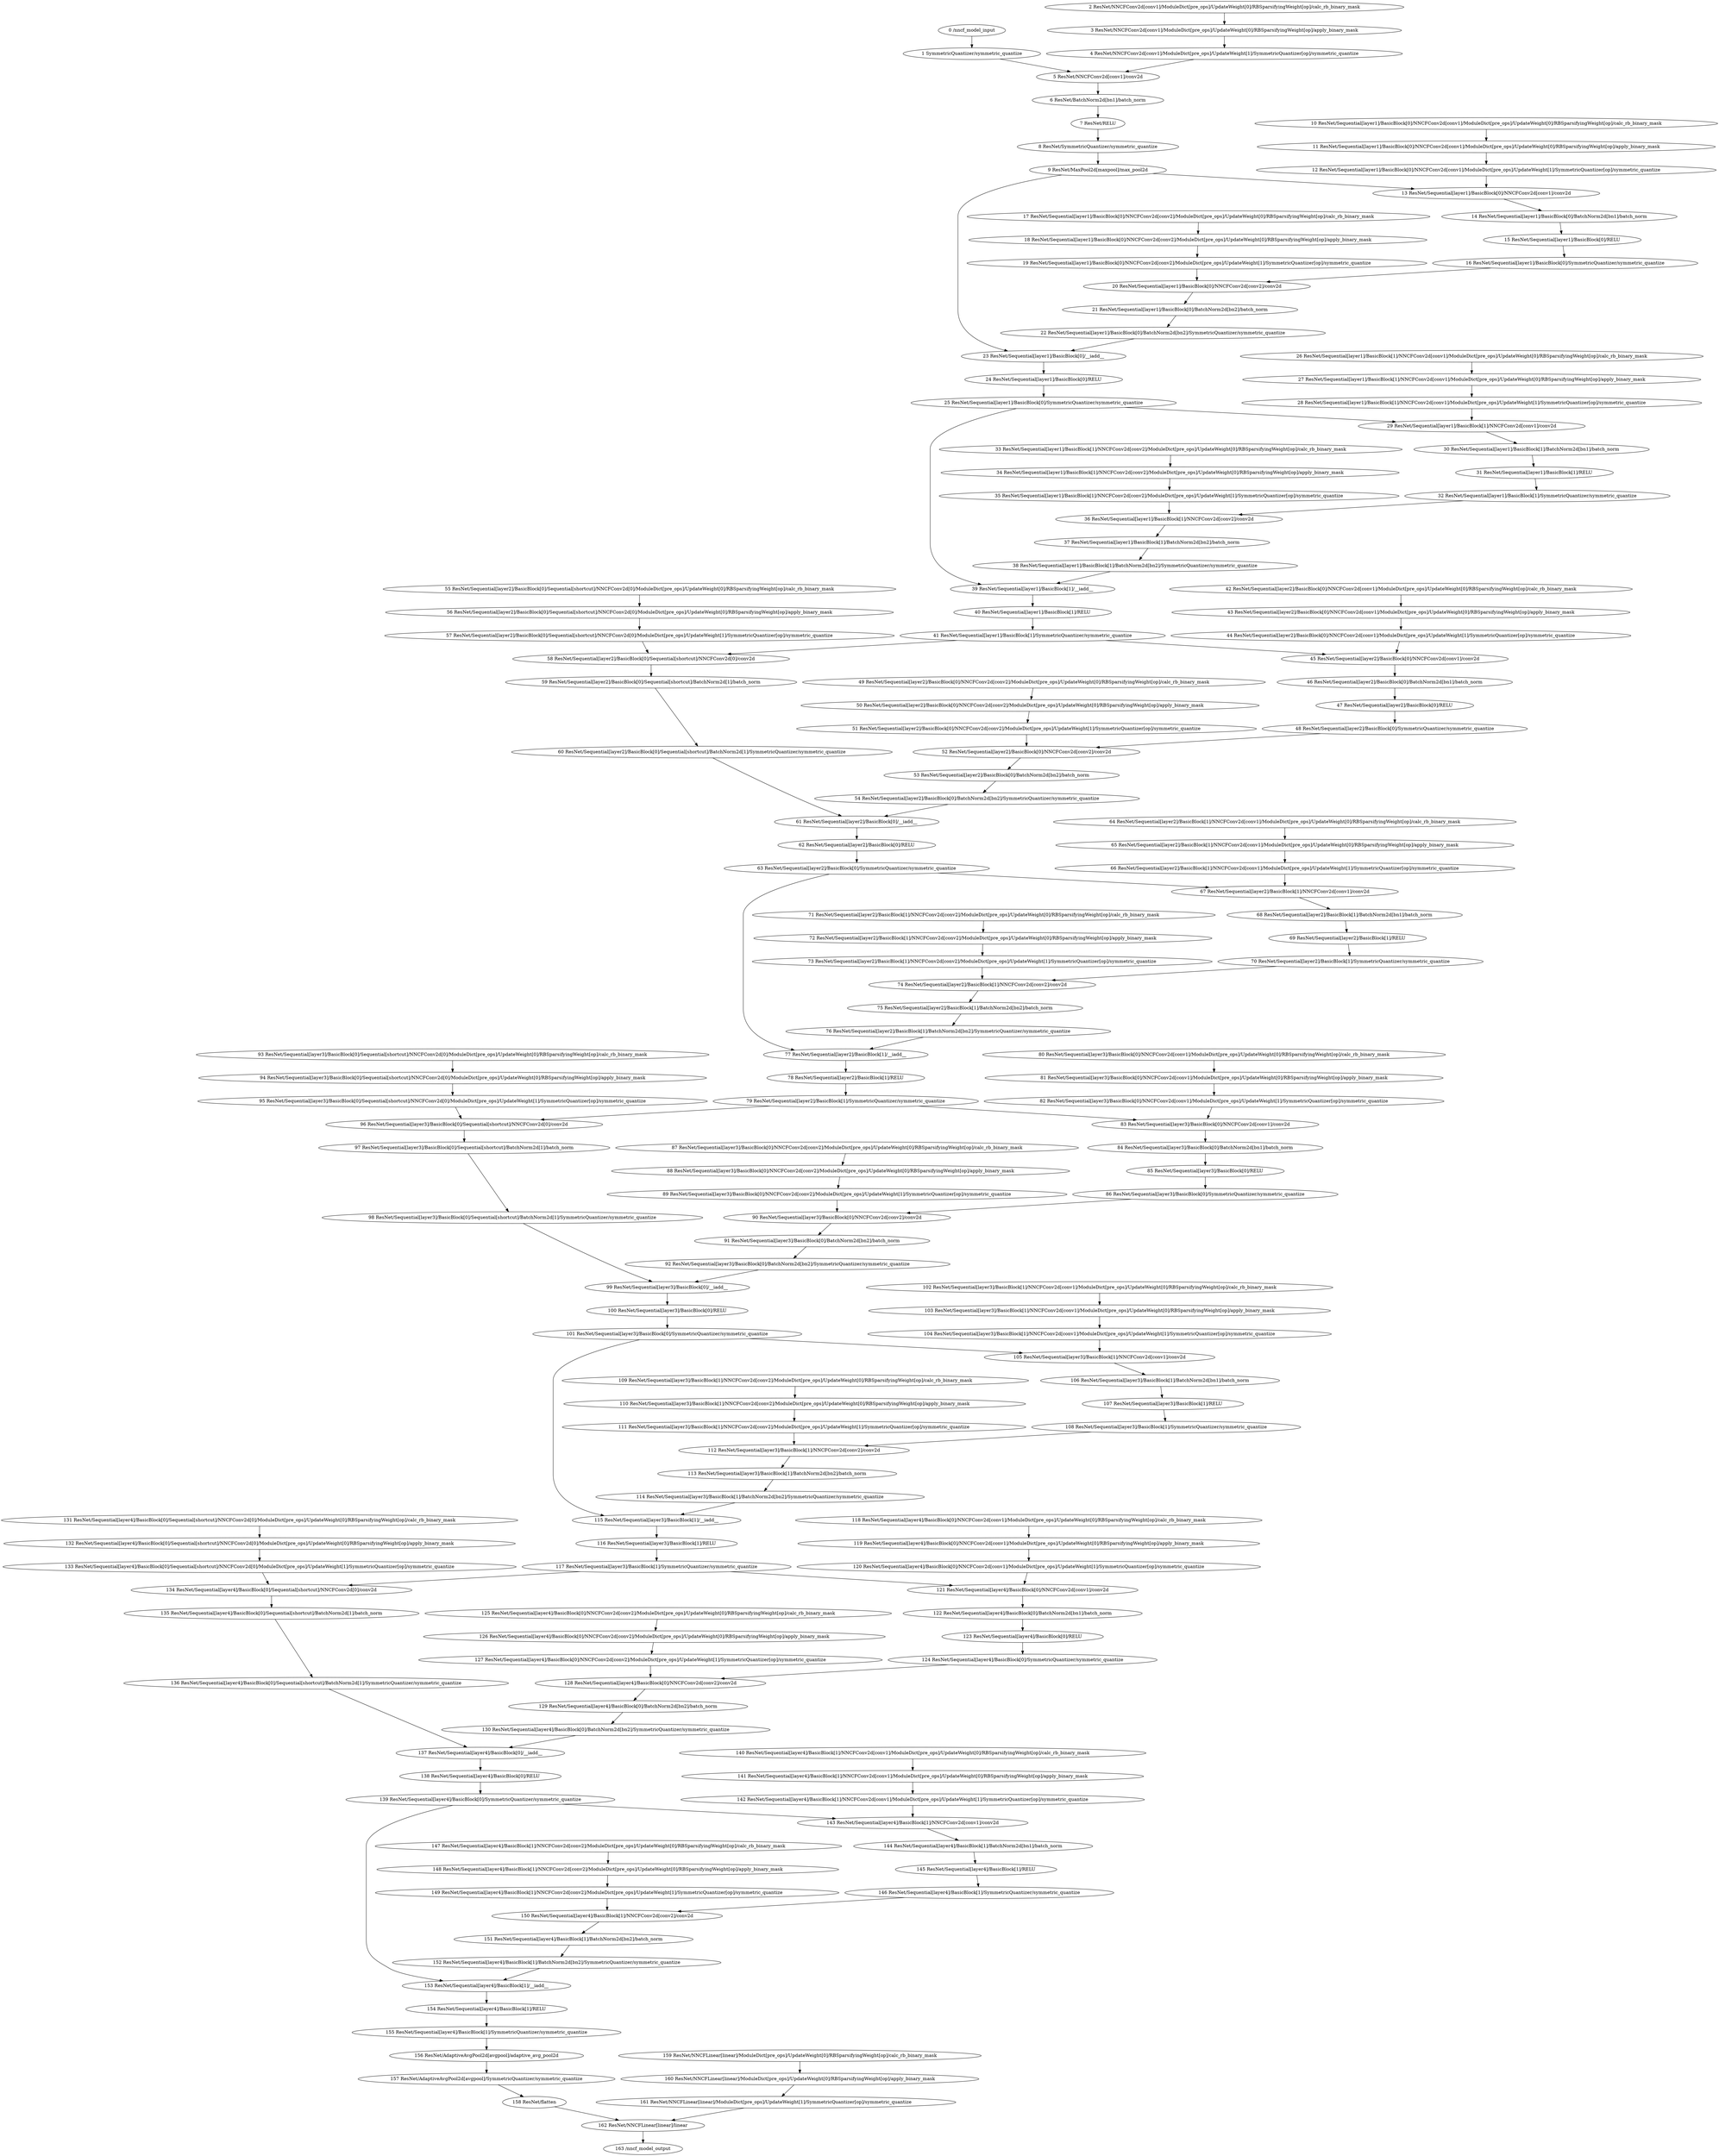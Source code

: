 strict digraph  {
"0 /nncf_model_input" [id=0, scope="", type=nncf_model_input];
"1 SymmetricQuantizer/symmetric_quantize" [id=1, scope=SymmetricQuantizer, type=symmetric_quantize];
"2 ResNet/NNCFConv2d[conv1]/ModuleDict[pre_ops]/UpdateWeight[0]/RBSparsifyingWeight[op]/calc_rb_binary_mask" [id=2, scope="ResNet/NNCFConv2d[conv1]/ModuleDict[pre_ops]/UpdateWeight[0]/RBSparsifyingWeight[op]", type=calc_rb_binary_mask];
"3 ResNet/NNCFConv2d[conv1]/ModuleDict[pre_ops]/UpdateWeight[0]/RBSparsifyingWeight[op]/apply_binary_mask" [id=3, scope="ResNet/NNCFConv2d[conv1]/ModuleDict[pre_ops]/UpdateWeight[0]/RBSparsifyingWeight[op]", type=apply_binary_mask];
"4 ResNet/NNCFConv2d[conv1]/ModuleDict[pre_ops]/UpdateWeight[1]/SymmetricQuantizer[op]/symmetric_quantize" [id=4, scope="ResNet/NNCFConv2d[conv1]/ModuleDict[pre_ops]/UpdateWeight[1]/SymmetricQuantizer[op]", type=symmetric_quantize];
"5 ResNet/NNCFConv2d[conv1]/conv2d" [id=5, scope="ResNet/NNCFConv2d[conv1]", type=conv2d];
"6 ResNet/BatchNorm2d[bn1]/batch_norm" [id=6, scope="ResNet/BatchNorm2d[bn1]", type=batch_norm];
"7 ResNet/RELU" [id=7, scope=ResNet, type=RELU];
"8 ResNet/SymmetricQuantizer/symmetric_quantize" [id=8, scope="ResNet/SymmetricQuantizer", type=symmetric_quantize];
"9 ResNet/MaxPool2d[maxpool]/max_pool2d" [id=9, scope="ResNet/MaxPool2d[maxpool]", type=max_pool2d];
"10 ResNet/Sequential[layer1]/BasicBlock[0]/NNCFConv2d[conv1]/ModuleDict[pre_ops]/UpdateWeight[0]/RBSparsifyingWeight[op]/calc_rb_binary_mask" [id=10, scope="ResNet/Sequential[layer1]/BasicBlock[0]/NNCFConv2d[conv1]/ModuleDict[pre_ops]/UpdateWeight[0]/RBSparsifyingWeight[op]", type=calc_rb_binary_mask];
"11 ResNet/Sequential[layer1]/BasicBlock[0]/NNCFConv2d[conv1]/ModuleDict[pre_ops]/UpdateWeight[0]/RBSparsifyingWeight[op]/apply_binary_mask" [id=11, scope="ResNet/Sequential[layer1]/BasicBlock[0]/NNCFConv2d[conv1]/ModuleDict[pre_ops]/UpdateWeight[0]/RBSparsifyingWeight[op]", type=apply_binary_mask];
"12 ResNet/Sequential[layer1]/BasicBlock[0]/NNCFConv2d[conv1]/ModuleDict[pre_ops]/UpdateWeight[1]/SymmetricQuantizer[op]/symmetric_quantize" [id=12, scope="ResNet/Sequential[layer1]/BasicBlock[0]/NNCFConv2d[conv1]/ModuleDict[pre_ops]/UpdateWeight[1]/SymmetricQuantizer[op]", type=symmetric_quantize];
"13 ResNet/Sequential[layer1]/BasicBlock[0]/NNCFConv2d[conv1]/conv2d" [id=13, scope="ResNet/Sequential[layer1]/BasicBlock[0]/NNCFConv2d[conv1]", type=conv2d];
"14 ResNet/Sequential[layer1]/BasicBlock[0]/BatchNorm2d[bn1]/batch_norm" [id=14, scope="ResNet/Sequential[layer1]/BasicBlock[0]/BatchNorm2d[bn1]", type=batch_norm];
"15 ResNet/Sequential[layer1]/BasicBlock[0]/RELU" [id=15, scope="ResNet/Sequential[layer1]/BasicBlock[0]", type=RELU];
"16 ResNet/Sequential[layer1]/BasicBlock[0]/SymmetricQuantizer/symmetric_quantize" [id=16, scope="ResNet/Sequential[layer1]/BasicBlock[0]/SymmetricQuantizer", type=symmetric_quantize];
"17 ResNet/Sequential[layer1]/BasicBlock[0]/NNCFConv2d[conv2]/ModuleDict[pre_ops]/UpdateWeight[0]/RBSparsifyingWeight[op]/calc_rb_binary_mask" [id=17, scope="ResNet/Sequential[layer1]/BasicBlock[0]/NNCFConv2d[conv2]/ModuleDict[pre_ops]/UpdateWeight[0]/RBSparsifyingWeight[op]", type=calc_rb_binary_mask];
"18 ResNet/Sequential[layer1]/BasicBlock[0]/NNCFConv2d[conv2]/ModuleDict[pre_ops]/UpdateWeight[0]/RBSparsifyingWeight[op]/apply_binary_mask" [id=18, scope="ResNet/Sequential[layer1]/BasicBlock[0]/NNCFConv2d[conv2]/ModuleDict[pre_ops]/UpdateWeight[0]/RBSparsifyingWeight[op]", type=apply_binary_mask];
"19 ResNet/Sequential[layer1]/BasicBlock[0]/NNCFConv2d[conv2]/ModuleDict[pre_ops]/UpdateWeight[1]/SymmetricQuantizer[op]/symmetric_quantize" [id=19, scope="ResNet/Sequential[layer1]/BasicBlock[0]/NNCFConv2d[conv2]/ModuleDict[pre_ops]/UpdateWeight[1]/SymmetricQuantizer[op]", type=symmetric_quantize];
"20 ResNet/Sequential[layer1]/BasicBlock[0]/NNCFConv2d[conv2]/conv2d" [id=20, scope="ResNet/Sequential[layer1]/BasicBlock[0]/NNCFConv2d[conv2]", type=conv2d];
"21 ResNet/Sequential[layer1]/BasicBlock[0]/BatchNorm2d[bn2]/batch_norm" [id=21, scope="ResNet/Sequential[layer1]/BasicBlock[0]/BatchNorm2d[bn2]", type=batch_norm];
"22 ResNet/Sequential[layer1]/BasicBlock[0]/BatchNorm2d[bn2]/SymmetricQuantizer/symmetric_quantize" [id=22, scope="ResNet/Sequential[layer1]/BasicBlock[0]/BatchNorm2d[bn2]/SymmetricQuantizer", type=symmetric_quantize];
"23 ResNet/Sequential[layer1]/BasicBlock[0]/__iadd__" [id=23, scope="ResNet/Sequential[layer1]/BasicBlock[0]", type=__iadd__];
"24 ResNet/Sequential[layer1]/BasicBlock[0]/RELU" [id=24, scope="ResNet/Sequential[layer1]/BasicBlock[0]", type=RELU];
"25 ResNet/Sequential[layer1]/BasicBlock[0]/SymmetricQuantizer/symmetric_quantize" [id=25, scope="ResNet/Sequential[layer1]/BasicBlock[0]/SymmetricQuantizer", type=symmetric_quantize];
"26 ResNet/Sequential[layer1]/BasicBlock[1]/NNCFConv2d[conv1]/ModuleDict[pre_ops]/UpdateWeight[0]/RBSparsifyingWeight[op]/calc_rb_binary_mask" [id=26, scope="ResNet/Sequential[layer1]/BasicBlock[1]/NNCFConv2d[conv1]/ModuleDict[pre_ops]/UpdateWeight[0]/RBSparsifyingWeight[op]", type=calc_rb_binary_mask];
"27 ResNet/Sequential[layer1]/BasicBlock[1]/NNCFConv2d[conv1]/ModuleDict[pre_ops]/UpdateWeight[0]/RBSparsifyingWeight[op]/apply_binary_mask" [id=27, scope="ResNet/Sequential[layer1]/BasicBlock[1]/NNCFConv2d[conv1]/ModuleDict[pre_ops]/UpdateWeight[0]/RBSparsifyingWeight[op]", type=apply_binary_mask];
"28 ResNet/Sequential[layer1]/BasicBlock[1]/NNCFConv2d[conv1]/ModuleDict[pre_ops]/UpdateWeight[1]/SymmetricQuantizer[op]/symmetric_quantize" [id=28, scope="ResNet/Sequential[layer1]/BasicBlock[1]/NNCFConv2d[conv1]/ModuleDict[pre_ops]/UpdateWeight[1]/SymmetricQuantizer[op]", type=symmetric_quantize];
"29 ResNet/Sequential[layer1]/BasicBlock[1]/NNCFConv2d[conv1]/conv2d" [id=29, scope="ResNet/Sequential[layer1]/BasicBlock[1]/NNCFConv2d[conv1]", type=conv2d];
"30 ResNet/Sequential[layer1]/BasicBlock[1]/BatchNorm2d[bn1]/batch_norm" [id=30, scope="ResNet/Sequential[layer1]/BasicBlock[1]/BatchNorm2d[bn1]", type=batch_norm];
"31 ResNet/Sequential[layer1]/BasicBlock[1]/RELU" [id=31, scope="ResNet/Sequential[layer1]/BasicBlock[1]", type=RELU];
"32 ResNet/Sequential[layer1]/BasicBlock[1]/SymmetricQuantizer/symmetric_quantize" [id=32, scope="ResNet/Sequential[layer1]/BasicBlock[1]/SymmetricQuantizer", type=symmetric_quantize];
"33 ResNet/Sequential[layer1]/BasicBlock[1]/NNCFConv2d[conv2]/ModuleDict[pre_ops]/UpdateWeight[0]/RBSparsifyingWeight[op]/calc_rb_binary_mask" [id=33, scope="ResNet/Sequential[layer1]/BasicBlock[1]/NNCFConv2d[conv2]/ModuleDict[pre_ops]/UpdateWeight[0]/RBSparsifyingWeight[op]", type=calc_rb_binary_mask];
"34 ResNet/Sequential[layer1]/BasicBlock[1]/NNCFConv2d[conv2]/ModuleDict[pre_ops]/UpdateWeight[0]/RBSparsifyingWeight[op]/apply_binary_mask" [id=34, scope="ResNet/Sequential[layer1]/BasicBlock[1]/NNCFConv2d[conv2]/ModuleDict[pre_ops]/UpdateWeight[0]/RBSparsifyingWeight[op]", type=apply_binary_mask];
"35 ResNet/Sequential[layer1]/BasicBlock[1]/NNCFConv2d[conv2]/ModuleDict[pre_ops]/UpdateWeight[1]/SymmetricQuantizer[op]/symmetric_quantize" [id=35, scope="ResNet/Sequential[layer1]/BasicBlock[1]/NNCFConv2d[conv2]/ModuleDict[pre_ops]/UpdateWeight[1]/SymmetricQuantizer[op]", type=symmetric_quantize];
"36 ResNet/Sequential[layer1]/BasicBlock[1]/NNCFConv2d[conv2]/conv2d" [id=36, scope="ResNet/Sequential[layer1]/BasicBlock[1]/NNCFConv2d[conv2]", type=conv2d];
"37 ResNet/Sequential[layer1]/BasicBlock[1]/BatchNorm2d[bn2]/batch_norm" [id=37, scope="ResNet/Sequential[layer1]/BasicBlock[1]/BatchNorm2d[bn2]", type=batch_norm];
"38 ResNet/Sequential[layer1]/BasicBlock[1]/BatchNorm2d[bn2]/SymmetricQuantizer/symmetric_quantize" [id=38, scope="ResNet/Sequential[layer1]/BasicBlock[1]/BatchNorm2d[bn2]/SymmetricQuantizer", type=symmetric_quantize];
"39 ResNet/Sequential[layer1]/BasicBlock[1]/__iadd__" [id=39, scope="ResNet/Sequential[layer1]/BasicBlock[1]", type=__iadd__];
"40 ResNet/Sequential[layer1]/BasicBlock[1]/RELU" [id=40, scope="ResNet/Sequential[layer1]/BasicBlock[1]", type=RELU];
"41 ResNet/Sequential[layer1]/BasicBlock[1]/SymmetricQuantizer/symmetric_quantize" [id=41, scope="ResNet/Sequential[layer1]/BasicBlock[1]/SymmetricQuantizer", type=symmetric_quantize];
"42 ResNet/Sequential[layer2]/BasicBlock[0]/NNCFConv2d[conv1]/ModuleDict[pre_ops]/UpdateWeight[0]/RBSparsifyingWeight[op]/calc_rb_binary_mask" [id=42, scope="ResNet/Sequential[layer2]/BasicBlock[0]/NNCFConv2d[conv1]/ModuleDict[pre_ops]/UpdateWeight[0]/RBSparsifyingWeight[op]", type=calc_rb_binary_mask];
"43 ResNet/Sequential[layer2]/BasicBlock[0]/NNCFConv2d[conv1]/ModuleDict[pre_ops]/UpdateWeight[0]/RBSparsifyingWeight[op]/apply_binary_mask" [id=43, scope="ResNet/Sequential[layer2]/BasicBlock[0]/NNCFConv2d[conv1]/ModuleDict[pre_ops]/UpdateWeight[0]/RBSparsifyingWeight[op]", type=apply_binary_mask];
"44 ResNet/Sequential[layer2]/BasicBlock[0]/NNCFConv2d[conv1]/ModuleDict[pre_ops]/UpdateWeight[1]/SymmetricQuantizer[op]/symmetric_quantize" [id=44, scope="ResNet/Sequential[layer2]/BasicBlock[0]/NNCFConv2d[conv1]/ModuleDict[pre_ops]/UpdateWeight[1]/SymmetricQuantizer[op]", type=symmetric_quantize];
"45 ResNet/Sequential[layer2]/BasicBlock[0]/NNCFConv2d[conv1]/conv2d" [id=45, scope="ResNet/Sequential[layer2]/BasicBlock[0]/NNCFConv2d[conv1]", type=conv2d];
"46 ResNet/Sequential[layer2]/BasicBlock[0]/BatchNorm2d[bn1]/batch_norm" [id=46, scope="ResNet/Sequential[layer2]/BasicBlock[0]/BatchNorm2d[bn1]", type=batch_norm];
"47 ResNet/Sequential[layer2]/BasicBlock[0]/RELU" [id=47, scope="ResNet/Sequential[layer2]/BasicBlock[0]", type=RELU];
"48 ResNet/Sequential[layer2]/BasicBlock[0]/SymmetricQuantizer/symmetric_quantize" [id=48, scope="ResNet/Sequential[layer2]/BasicBlock[0]/SymmetricQuantizer", type=symmetric_quantize];
"49 ResNet/Sequential[layer2]/BasicBlock[0]/NNCFConv2d[conv2]/ModuleDict[pre_ops]/UpdateWeight[0]/RBSparsifyingWeight[op]/calc_rb_binary_mask" [id=49, scope="ResNet/Sequential[layer2]/BasicBlock[0]/NNCFConv2d[conv2]/ModuleDict[pre_ops]/UpdateWeight[0]/RBSparsifyingWeight[op]", type=calc_rb_binary_mask];
"50 ResNet/Sequential[layer2]/BasicBlock[0]/NNCFConv2d[conv2]/ModuleDict[pre_ops]/UpdateWeight[0]/RBSparsifyingWeight[op]/apply_binary_mask" [id=50, scope="ResNet/Sequential[layer2]/BasicBlock[0]/NNCFConv2d[conv2]/ModuleDict[pre_ops]/UpdateWeight[0]/RBSparsifyingWeight[op]", type=apply_binary_mask];
"51 ResNet/Sequential[layer2]/BasicBlock[0]/NNCFConv2d[conv2]/ModuleDict[pre_ops]/UpdateWeight[1]/SymmetricQuantizer[op]/symmetric_quantize" [id=51, scope="ResNet/Sequential[layer2]/BasicBlock[0]/NNCFConv2d[conv2]/ModuleDict[pre_ops]/UpdateWeight[1]/SymmetricQuantizer[op]", type=symmetric_quantize];
"52 ResNet/Sequential[layer2]/BasicBlock[0]/NNCFConv2d[conv2]/conv2d" [id=52, scope="ResNet/Sequential[layer2]/BasicBlock[0]/NNCFConv2d[conv2]", type=conv2d];
"53 ResNet/Sequential[layer2]/BasicBlock[0]/BatchNorm2d[bn2]/batch_norm" [id=53, scope="ResNet/Sequential[layer2]/BasicBlock[0]/BatchNorm2d[bn2]", type=batch_norm];
"54 ResNet/Sequential[layer2]/BasicBlock[0]/BatchNorm2d[bn2]/SymmetricQuantizer/symmetric_quantize" [id=54, scope="ResNet/Sequential[layer2]/BasicBlock[0]/BatchNorm2d[bn2]/SymmetricQuantizer", type=symmetric_quantize];
"55 ResNet/Sequential[layer2]/BasicBlock[0]/Sequential[shortcut]/NNCFConv2d[0]/ModuleDict[pre_ops]/UpdateWeight[0]/RBSparsifyingWeight[op]/calc_rb_binary_mask" [id=55, scope="ResNet/Sequential[layer2]/BasicBlock[0]/Sequential[shortcut]/NNCFConv2d[0]/ModuleDict[pre_ops]/UpdateWeight[0]/RBSparsifyingWeight[op]", type=calc_rb_binary_mask];
"56 ResNet/Sequential[layer2]/BasicBlock[0]/Sequential[shortcut]/NNCFConv2d[0]/ModuleDict[pre_ops]/UpdateWeight[0]/RBSparsifyingWeight[op]/apply_binary_mask" [id=56, scope="ResNet/Sequential[layer2]/BasicBlock[0]/Sequential[shortcut]/NNCFConv2d[0]/ModuleDict[pre_ops]/UpdateWeight[0]/RBSparsifyingWeight[op]", type=apply_binary_mask];
"57 ResNet/Sequential[layer2]/BasicBlock[0]/Sequential[shortcut]/NNCFConv2d[0]/ModuleDict[pre_ops]/UpdateWeight[1]/SymmetricQuantizer[op]/symmetric_quantize" [id=57, scope="ResNet/Sequential[layer2]/BasicBlock[0]/Sequential[shortcut]/NNCFConv2d[0]/ModuleDict[pre_ops]/UpdateWeight[1]/SymmetricQuantizer[op]", type=symmetric_quantize];
"58 ResNet/Sequential[layer2]/BasicBlock[0]/Sequential[shortcut]/NNCFConv2d[0]/conv2d" [id=58, scope="ResNet/Sequential[layer2]/BasicBlock[0]/Sequential[shortcut]/NNCFConv2d[0]", type=conv2d];
"59 ResNet/Sequential[layer2]/BasicBlock[0]/Sequential[shortcut]/BatchNorm2d[1]/batch_norm" [id=59, scope="ResNet/Sequential[layer2]/BasicBlock[0]/Sequential[shortcut]/BatchNorm2d[1]", type=batch_norm];
"60 ResNet/Sequential[layer2]/BasicBlock[0]/Sequential[shortcut]/BatchNorm2d[1]/SymmetricQuantizer/symmetric_quantize" [id=60, scope="ResNet/Sequential[layer2]/BasicBlock[0]/Sequential[shortcut]/BatchNorm2d[1]/SymmetricQuantizer", type=symmetric_quantize];
"61 ResNet/Sequential[layer2]/BasicBlock[0]/__iadd__" [id=61, scope="ResNet/Sequential[layer2]/BasicBlock[0]", type=__iadd__];
"62 ResNet/Sequential[layer2]/BasicBlock[0]/RELU" [id=62, scope="ResNet/Sequential[layer2]/BasicBlock[0]", type=RELU];
"63 ResNet/Sequential[layer2]/BasicBlock[0]/SymmetricQuantizer/symmetric_quantize" [id=63, scope="ResNet/Sequential[layer2]/BasicBlock[0]/SymmetricQuantizer", type=symmetric_quantize];
"64 ResNet/Sequential[layer2]/BasicBlock[1]/NNCFConv2d[conv1]/ModuleDict[pre_ops]/UpdateWeight[0]/RBSparsifyingWeight[op]/calc_rb_binary_mask" [id=64, scope="ResNet/Sequential[layer2]/BasicBlock[1]/NNCFConv2d[conv1]/ModuleDict[pre_ops]/UpdateWeight[0]/RBSparsifyingWeight[op]", type=calc_rb_binary_mask];
"65 ResNet/Sequential[layer2]/BasicBlock[1]/NNCFConv2d[conv1]/ModuleDict[pre_ops]/UpdateWeight[0]/RBSparsifyingWeight[op]/apply_binary_mask" [id=65, scope="ResNet/Sequential[layer2]/BasicBlock[1]/NNCFConv2d[conv1]/ModuleDict[pre_ops]/UpdateWeight[0]/RBSparsifyingWeight[op]", type=apply_binary_mask];
"66 ResNet/Sequential[layer2]/BasicBlock[1]/NNCFConv2d[conv1]/ModuleDict[pre_ops]/UpdateWeight[1]/SymmetricQuantizer[op]/symmetric_quantize" [id=66, scope="ResNet/Sequential[layer2]/BasicBlock[1]/NNCFConv2d[conv1]/ModuleDict[pre_ops]/UpdateWeight[1]/SymmetricQuantizer[op]", type=symmetric_quantize];
"67 ResNet/Sequential[layer2]/BasicBlock[1]/NNCFConv2d[conv1]/conv2d" [id=67, scope="ResNet/Sequential[layer2]/BasicBlock[1]/NNCFConv2d[conv1]", type=conv2d];
"68 ResNet/Sequential[layer2]/BasicBlock[1]/BatchNorm2d[bn1]/batch_norm" [id=68, scope="ResNet/Sequential[layer2]/BasicBlock[1]/BatchNorm2d[bn1]", type=batch_norm];
"69 ResNet/Sequential[layer2]/BasicBlock[1]/RELU" [id=69, scope="ResNet/Sequential[layer2]/BasicBlock[1]", type=RELU];
"70 ResNet/Sequential[layer2]/BasicBlock[1]/SymmetricQuantizer/symmetric_quantize" [id=70, scope="ResNet/Sequential[layer2]/BasicBlock[1]/SymmetricQuantizer", type=symmetric_quantize];
"71 ResNet/Sequential[layer2]/BasicBlock[1]/NNCFConv2d[conv2]/ModuleDict[pre_ops]/UpdateWeight[0]/RBSparsifyingWeight[op]/calc_rb_binary_mask" [id=71, scope="ResNet/Sequential[layer2]/BasicBlock[1]/NNCFConv2d[conv2]/ModuleDict[pre_ops]/UpdateWeight[0]/RBSparsifyingWeight[op]", type=calc_rb_binary_mask];
"72 ResNet/Sequential[layer2]/BasicBlock[1]/NNCFConv2d[conv2]/ModuleDict[pre_ops]/UpdateWeight[0]/RBSparsifyingWeight[op]/apply_binary_mask" [id=72, scope="ResNet/Sequential[layer2]/BasicBlock[1]/NNCFConv2d[conv2]/ModuleDict[pre_ops]/UpdateWeight[0]/RBSparsifyingWeight[op]", type=apply_binary_mask];
"73 ResNet/Sequential[layer2]/BasicBlock[1]/NNCFConv2d[conv2]/ModuleDict[pre_ops]/UpdateWeight[1]/SymmetricQuantizer[op]/symmetric_quantize" [id=73, scope="ResNet/Sequential[layer2]/BasicBlock[1]/NNCFConv2d[conv2]/ModuleDict[pre_ops]/UpdateWeight[1]/SymmetricQuantizer[op]", type=symmetric_quantize];
"74 ResNet/Sequential[layer2]/BasicBlock[1]/NNCFConv2d[conv2]/conv2d" [id=74, scope="ResNet/Sequential[layer2]/BasicBlock[1]/NNCFConv2d[conv2]", type=conv2d];
"75 ResNet/Sequential[layer2]/BasicBlock[1]/BatchNorm2d[bn2]/batch_norm" [id=75, scope="ResNet/Sequential[layer2]/BasicBlock[1]/BatchNorm2d[bn2]", type=batch_norm];
"76 ResNet/Sequential[layer2]/BasicBlock[1]/BatchNorm2d[bn2]/SymmetricQuantizer/symmetric_quantize" [id=76, scope="ResNet/Sequential[layer2]/BasicBlock[1]/BatchNorm2d[bn2]/SymmetricQuantizer", type=symmetric_quantize];
"77 ResNet/Sequential[layer2]/BasicBlock[1]/__iadd__" [id=77, scope="ResNet/Sequential[layer2]/BasicBlock[1]", type=__iadd__];
"78 ResNet/Sequential[layer2]/BasicBlock[1]/RELU" [id=78, scope="ResNet/Sequential[layer2]/BasicBlock[1]", type=RELU];
"79 ResNet/Sequential[layer2]/BasicBlock[1]/SymmetricQuantizer/symmetric_quantize" [id=79, scope="ResNet/Sequential[layer2]/BasicBlock[1]/SymmetricQuantizer", type=symmetric_quantize];
"80 ResNet/Sequential[layer3]/BasicBlock[0]/NNCFConv2d[conv1]/ModuleDict[pre_ops]/UpdateWeight[0]/RBSparsifyingWeight[op]/calc_rb_binary_mask" [id=80, scope="ResNet/Sequential[layer3]/BasicBlock[0]/NNCFConv2d[conv1]/ModuleDict[pre_ops]/UpdateWeight[0]/RBSparsifyingWeight[op]", type=calc_rb_binary_mask];
"81 ResNet/Sequential[layer3]/BasicBlock[0]/NNCFConv2d[conv1]/ModuleDict[pre_ops]/UpdateWeight[0]/RBSparsifyingWeight[op]/apply_binary_mask" [id=81, scope="ResNet/Sequential[layer3]/BasicBlock[0]/NNCFConv2d[conv1]/ModuleDict[pre_ops]/UpdateWeight[0]/RBSparsifyingWeight[op]", type=apply_binary_mask];
"82 ResNet/Sequential[layer3]/BasicBlock[0]/NNCFConv2d[conv1]/ModuleDict[pre_ops]/UpdateWeight[1]/SymmetricQuantizer[op]/symmetric_quantize" [id=82, scope="ResNet/Sequential[layer3]/BasicBlock[0]/NNCFConv2d[conv1]/ModuleDict[pre_ops]/UpdateWeight[1]/SymmetricQuantizer[op]", type=symmetric_quantize];
"83 ResNet/Sequential[layer3]/BasicBlock[0]/NNCFConv2d[conv1]/conv2d" [id=83, scope="ResNet/Sequential[layer3]/BasicBlock[0]/NNCFConv2d[conv1]", type=conv2d];
"84 ResNet/Sequential[layer3]/BasicBlock[0]/BatchNorm2d[bn1]/batch_norm" [id=84, scope="ResNet/Sequential[layer3]/BasicBlock[0]/BatchNorm2d[bn1]", type=batch_norm];
"85 ResNet/Sequential[layer3]/BasicBlock[0]/RELU" [id=85, scope="ResNet/Sequential[layer3]/BasicBlock[0]", type=RELU];
"86 ResNet/Sequential[layer3]/BasicBlock[0]/SymmetricQuantizer/symmetric_quantize" [id=86, scope="ResNet/Sequential[layer3]/BasicBlock[0]/SymmetricQuantizer", type=symmetric_quantize];
"87 ResNet/Sequential[layer3]/BasicBlock[0]/NNCFConv2d[conv2]/ModuleDict[pre_ops]/UpdateWeight[0]/RBSparsifyingWeight[op]/calc_rb_binary_mask" [id=87, scope="ResNet/Sequential[layer3]/BasicBlock[0]/NNCFConv2d[conv2]/ModuleDict[pre_ops]/UpdateWeight[0]/RBSparsifyingWeight[op]", type=calc_rb_binary_mask];
"88 ResNet/Sequential[layer3]/BasicBlock[0]/NNCFConv2d[conv2]/ModuleDict[pre_ops]/UpdateWeight[0]/RBSparsifyingWeight[op]/apply_binary_mask" [id=88, scope="ResNet/Sequential[layer3]/BasicBlock[0]/NNCFConv2d[conv2]/ModuleDict[pre_ops]/UpdateWeight[0]/RBSparsifyingWeight[op]", type=apply_binary_mask];
"89 ResNet/Sequential[layer3]/BasicBlock[0]/NNCFConv2d[conv2]/ModuleDict[pre_ops]/UpdateWeight[1]/SymmetricQuantizer[op]/symmetric_quantize" [id=89, scope="ResNet/Sequential[layer3]/BasicBlock[0]/NNCFConv2d[conv2]/ModuleDict[pre_ops]/UpdateWeight[1]/SymmetricQuantizer[op]", type=symmetric_quantize];
"90 ResNet/Sequential[layer3]/BasicBlock[0]/NNCFConv2d[conv2]/conv2d" [id=90, scope="ResNet/Sequential[layer3]/BasicBlock[0]/NNCFConv2d[conv2]", type=conv2d];
"91 ResNet/Sequential[layer3]/BasicBlock[0]/BatchNorm2d[bn2]/batch_norm" [id=91, scope="ResNet/Sequential[layer3]/BasicBlock[0]/BatchNorm2d[bn2]", type=batch_norm];
"92 ResNet/Sequential[layer3]/BasicBlock[0]/BatchNorm2d[bn2]/SymmetricQuantizer/symmetric_quantize" [id=92, scope="ResNet/Sequential[layer3]/BasicBlock[0]/BatchNorm2d[bn2]/SymmetricQuantizer", type=symmetric_quantize];
"93 ResNet/Sequential[layer3]/BasicBlock[0]/Sequential[shortcut]/NNCFConv2d[0]/ModuleDict[pre_ops]/UpdateWeight[0]/RBSparsifyingWeight[op]/calc_rb_binary_mask" [id=93, scope="ResNet/Sequential[layer3]/BasicBlock[0]/Sequential[shortcut]/NNCFConv2d[0]/ModuleDict[pre_ops]/UpdateWeight[0]/RBSparsifyingWeight[op]", type=calc_rb_binary_mask];
"94 ResNet/Sequential[layer3]/BasicBlock[0]/Sequential[shortcut]/NNCFConv2d[0]/ModuleDict[pre_ops]/UpdateWeight[0]/RBSparsifyingWeight[op]/apply_binary_mask" [id=94, scope="ResNet/Sequential[layer3]/BasicBlock[0]/Sequential[shortcut]/NNCFConv2d[0]/ModuleDict[pre_ops]/UpdateWeight[0]/RBSparsifyingWeight[op]", type=apply_binary_mask];
"95 ResNet/Sequential[layer3]/BasicBlock[0]/Sequential[shortcut]/NNCFConv2d[0]/ModuleDict[pre_ops]/UpdateWeight[1]/SymmetricQuantizer[op]/symmetric_quantize" [id=95, scope="ResNet/Sequential[layer3]/BasicBlock[0]/Sequential[shortcut]/NNCFConv2d[0]/ModuleDict[pre_ops]/UpdateWeight[1]/SymmetricQuantizer[op]", type=symmetric_quantize];
"96 ResNet/Sequential[layer3]/BasicBlock[0]/Sequential[shortcut]/NNCFConv2d[0]/conv2d" [id=96, scope="ResNet/Sequential[layer3]/BasicBlock[0]/Sequential[shortcut]/NNCFConv2d[0]", type=conv2d];
"97 ResNet/Sequential[layer3]/BasicBlock[0]/Sequential[shortcut]/BatchNorm2d[1]/batch_norm" [id=97, scope="ResNet/Sequential[layer3]/BasicBlock[0]/Sequential[shortcut]/BatchNorm2d[1]", type=batch_norm];
"98 ResNet/Sequential[layer3]/BasicBlock[0]/Sequential[shortcut]/BatchNorm2d[1]/SymmetricQuantizer/symmetric_quantize" [id=98, scope="ResNet/Sequential[layer3]/BasicBlock[0]/Sequential[shortcut]/BatchNorm2d[1]/SymmetricQuantizer", type=symmetric_quantize];
"99 ResNet/Sequential[layer3]/BasicBlock[0]/__iadd__" [id=99, scope="ResNet/Sequential[layer3]/BasicBlock[0]", type=__iadd__];
"100 ResNet/Sequential[layer3]/BasicBlock[0]/RELU" [id=100, scope="ResNet/Sequential[layer3]/BasicBlock[0]", type=RELU];
"101 ResNet/Sequential[layer3]/BasicBlock[0]/SymmetricQuantizer/symmetric_quantize" [id=101, scope="ResNet/Sequential[layer3]/BasicBlock[0]/SymmetricQuantizer", type=symmetric_quantize];
"102 ResNet/Sequential[layer3]/BasicBlock[1]/NNCFConv2d[conv1]/ModuleDict[pre_ops]/UpdateWeight[0]/RBSparsifyingWeight[op]/calc_rb_binary_mask" [id=102, scope="ResNet/Sequential[layer3]/BasicBlock[1]/NNCFConv2d[conv1]/ModuleDict[pre_ops]/UpdateWeight[0]/RBSparsifyingWeight[op]", type=calc_rb_binary_mask];
"103 ResNet/Sequential[layer3]/BasicBlock[1]/NNCFConv2d[conv1]/ModuleDict[pre_ops]/UpdateWeight[0]/RBSparsifyingWeight[op]/apply_binary_mask" [id=103, scope="ResNet/Sequential[layer3]/BasicBlock[1]/NNCFConv2d[conv1]/ModuleDict[pre_ops]/UpdateWeight[0]/RBSparsifyingWeight[op]", type=apply_binary_mask];
"104 ResNet/Sequential[layer3]/BasicBlock[1]/NNCFConv2d[conv1]/ModuleDict[pre_ops]/UpdateWeight[1]/SymmetricQuantizer[op]/symmetric_quantize" [id=104, scope="ResNet/Sequential[layer3]/BasicBlock[1]/NNCFConv2d[conv1]/ModuleDict[pre_ops]/UpdateWeight[1]/SymmetricQuantizer[op]", type=symmetric_quantize];
"105 ResNet/Sequential[layer3]/BasicBlock[1]/NNCFConv2d[conv1]/conv2d" [id=105, scope="ResNet/Sequential[layer3]/BasicBlock[1]/NNCFConv2d[conv1]", type=conv2d];
"106 ResNet/Sequential[layer3]/BasicBlock[1]/BatchNorm2d[bn1]/batch_norm" [id=106, scope="ResNet/Sequential[layer3]/BasicBlock[1]/BatchNorm2d[bn1]", type=batch_norm];
"107 ResNet/Sequential[layer3]/BasicBlock[1]/RELU" [id=107, scope="ResNet/Sequential[layer3]/BasicBlock[1]", type=RELU];
"108 ResNet/Sequential[layer3]/BasicBlock[1]/SymmetricQuantizer/symmetric_quantize" [id=108, scope="ResNet/Sequential[layer3]/BasicBlock[1]/SymmetricQuantizer", type=symmetric_quantize];
"109 ResNet/Sequential[layer3]/BasicBlock[1]/NNCFConv2d[conv2]/ModuleDict[pre_ops]/UpdateWeight[0]/RBSparsifyingWeight[op]/calc_rb_binary_mask" [id=109, scope="ResNet/Sequential[layer3]/BasicBlock[1]/NNCFConv2d[conv2]/ModuleDict[pre_ops]/UpdateWeight[0]/RBSparsifyingWeight[op]", type=calc_rb_binary_mask];
"110 ResNet/Sequential[layer3]/BasicBlock[1]/NNCFConv2d[conv2]/ModuleDict[pre_ops]/UpdateWeight[0]/RBSparsifyingWeight[op]/apply_binary_mask" [id=110, scope="ResNet/Sequential[layer3]/BasicBlock[1]/NNCFConv2d[conv2]/ModuleDict[pre_ops]/UpdateWeight[0]/RBSparsifyingWeight[op]", type=apply_binary_mask];
"111 ResNet/Sequential[layer3]/BasicBlock[1]/NNCFConv2d[conv2]/ModuleDict[pre_ops]/UpdateWeight[1]/SymmetricQuantizer[op]/symmetric_quantize" [id=111, scope="ResNet/Sequential[layer3]/BasicBlock[1]/NNCFConv2d[conv2]/ModuleDict[pre_ops]/UpdateWeight[1]/SymmetricQuantizer[op]", type=symmetric_quantize];
"112 ResNet/Sequential[layer3]/BasicBlock[1]/NNCFConv2d[conv2]/conv2d" [id=112, scope="ResNet/Sequential[layer3]/BasicBlock[1]/NNCFConv2d[conv2]", type=conv2d];
"113 ResNet/Sequential[layer3]/BasicBlock[1]/BatchNorm2d[bn2]/batch_norm" [id=113, scope="ResNet/Sequential[layer3]/BasicBlock[1]/BatchNorm2d[bn2]", type=batch_norm];
"114 ResNet/Sequential[layer3]/BasicBlock[1]/BatchNorm2d[bn2]/SymmetricQuantizer/symmetric_quantize" [id=114, scope="ResNet/Sequential[layer3]/BasicBlock[1]/BatchNorm2d[bn2]/SymmetricQuantizer", type=symmetric_quantize];
"115 ResNet/Sequential[layer3]/BasicBlock[1]/__iadd__" [id=115, scope="ResNet/Sequential[layer3]/BasicBlock[1]", type=__iadd__];
"116 ResNet/Sequential[layer3]/BasicBlock[1]/RELU" [id=116, scope="ResNet/Sequential[layer3]/BasicBlock[1]", type=RELU];
"117 ResNet/Sequential[layer3]/BasicBlock[1]/SymmetricQuantizer/symmetric_quantize" [id=117, scope="ResNet/Sequential[layer3]/BasicBlock[1]/SymmetricQuantizer", type=symmetric_quantize];
"118 ResNet/Sequential[layer4]/BasicBlock[0]/NNCFConv2d[conv1]/ModuleDict[pre_ops]/UpdateWeight[0]/RBSparsifyingWeight[op]/calc_rb_binary_mask" [id=118, scope="ResNet/Sequential[layer4]/BasicBlock[0]/NNCFConv2d[conv1]/ModuleDict[pre_ops]/UpdateWeight[0]/RBSparsifyingWeight[op]", type=calc_rb_binary_mask];
"119 ResNet/Sequential[layer4]/BasicBlock[0]/NNCFConv2d[conv1]/ModuleDict[pre_ops]/UpdateWeight[0]/RBSparsifyingWeight[op]/apply_binary_mask" [id=119, scope="ResNet/Sequential[layer4]/BasicBlock[0]/NNCFConv2d[conv1]/ModuleDict[pre_ops]/UpdateWeight[0]/RBSparsifyingWeight[op]", type=apply_binary_mask];
"120 ResNet/Sequential[layer4]/BasicBlock[0]/NNCFConv2d[conv1]/ModuleDict[pre_ops]/UpdateWeight[1]/SymmetricQuantizer[op]/symmetric_quantize" [id=120, scope="ResNet/Sequential[layer4]/BasicBlock[0]/NNCFConv2d[conv1]/ModuleDict[pre_ops]/UpdateWeight[1]/SymmetricQuantizer[op]", type=symmetric_quantize];
"121 ResNet/Sequential[layer4]/BasicBlock[0]/NNCFConv2d[conv1]/conv2d" [id=121, scope="ResNet/Sequential[layer4]/BasicBlock[0]/NNCFConv2d[conv1]", type=conv2d];
"122 ResNet/Sequential[layer4]/BasicBlock[0]/BatchNorm2d[bn1]/batch_norm" [id=122, scope="ResNet/Sequential[layer4]/BasicBlock[0]/BatchNorm2d[bn1]", type=batch_norm];
"123 ResNet/Sequential[layer4]/BasicBlock[0]/RELU" [id=123, scope="ResNet/Sequential[layer4]/BasicBlock[0]", type=RELU];
"124 ResNet/Sequential[layer4]/BasicBlock[0]/SymmetricQuantizer/symmetric_quantize" [id=124, scope="ResNet/Sequential[layer4]/BasicBlock[0]/SymmetricQuantizer", type=symmetric_quantize];
"125 ResNet/Sequential[layer4]/BasicBlock[0]/NNCFConv2d[conv2]/ModuleDict[pre_ops]/UpdateWeight[0]/RBSparsifyingWeight[op]/calc_rb_binary_mask" [id=125, scope="ResNet/Sequential[layer4]/BasicBlock[0]/NNCFConv2d[conv2]/ModuleDict[pre_ops]/UpdateWeight[0]/RBSparsifyingWeight[op]", type=calc_rb_binary_mask];
"126 ResNet/Sequential[layer4]/BasicBlock[0]/NNCFConv2d[conv2]/ModuleDict[pre_ops]/UpdateWeight[0]/RBSparsifyingWeight[op]/apply_binary_mask" [id=126, scope="ResNet/Sequential[layer4]/BasicBlock[0]/NNCFConv2d[conv2]/ModuleDict[pre_ops]/UpdateWeight[0]/RBSparsifyingWeight[op]", type=apply_binary_mask];
"127 ResNet/Sequential[layer4]/BasicBlock[0]/NNCFConv2d[conv2]/ModuleDict[pre_ops]/UpdateWeight[1]/SymmetricQuantizer[op]/symmetric_quantize" [id=127, scope="ResNet/Sequential[layer4]/BasicBlock[0]/NNCFConv2d[conv2]/ModuleDict[pre_ops]/UpdateWeight[1]/SymmetricQuantizer[op]", type=symmetric_quantize];
"128 ResNet/Sequential[layer4]/BasicBlock[0]/NNCFConv2d[conv2]/conv2d" [id=128, scope="ResNet/Sequential[layer4]/BasicBlock[0]/NNCFConv2d[conv2]", type=conv2d];
"129 ResNet/Sequential[layer4]/BasicBlock[0]/BatchNorm2d[bn2]/batch_norm" [id=129, scope="ResNet/Sequential[layer4]/BasicBlock[0]/BatchNorm2d[bn2]", type=batch_norm];
"130 ResNet/Sequential[layer4]/BasicBlock[0]/BatchNorm2d[bn2]/SymmetricQuantizer/symmetric_quantize" [id=130, scope="ResNet/Sequential[layer4]/BasicBlock[0]/BatchNorm2d[bn2]/SymmetricQuantizer", type=symmetric_quantize];
"131 ResNet/Sequential[layer4]/BasicBlock[0]/Sequential[shortcut]/NNCFConv2d[0]/ModuleDict[pre_ops]/UpdateWeight[0]/RBSparsifyingWeight[op]/calc_rb_binary_mask" [id=131, scope="ResNet/Sequential[layer4]/BasicBlock[0]/Sequential[shortcut]/NNCFConv2d[0]/ModuleDict[pre_ops]/UpdateWeight[0]/RBSparsifyingWeight[op]", type=calc_rb_binary_mask];
"132 ResNet/Sequential[layer4]/BasicBlock[0]/Sequential[shortcut]/NNCFConv2d[0]/ModuleDict[pre_ops]/UpdateWeight[0]/RBSparsifyingWeight[op]/apply_binary_mask" [id=132, scope="ResNet/Sequential[layer4]/BasicBlock[0]/Sequential[shortcut]/NNCFConv2d[0]/ModuleDict[pre_ops]/UpdateWeight[0]/RBSparsifyingWeight[op]", type=apply_binary_mask];
"133 ResNet/Sequential[layer4]/BasicBlock[0]/Sequential[shortcut]/NNCFConv2d[0]/ModuleDict[pre_ops]/UpdateWeight[1]/SymmetricQuantizer[op]/symmetric_quantize" [id=133, scope="ResNet/Sequential[layer4]/BasicBlock[0]/Sequential[shortcut]/NNCFConv2d[0]/ModuleDict[pre_ops]/UpdateWeight[1]/SymmetricQuantizer[op]", type=symmetric_quantize];
"134 ResNet/Sequential[layer4]/BasicBlock[0]/Sequential[shortcut]/NNCFConv2d[0]/conv2d" [id=134, scope="ResNet/Sequential[layer4]/BasicBlock[0]/Sequential[shortcut]/NNCFConv2d[0]", type=conv2d];
"135 ResNet/Sequential[layer4]/BasicBlock[0]/Sequential[shortcut]/BatchNorm2d[1]/batch_norm" [id=135, scope="ResNet/Sequential[layer4]/BasicBlock[0]/Sequential[shortcut]/BatchNorm2d[1]", type=batch_norm];
"136 ResNet/Sequential[layer4]/BasicBlock[0]/Sequential[shortcut]/BatchNorm2d[1]/SymmetricQuantizer/symmetric_quantize" [id=136, scope="ResNet/Sequential[layer4]/BasicBlock[0]/Sequential[shortcut]/BatchNorm2d[1]/SymmetricQuantizer", type=symmetric_quantize];
"137 ResNet/Sequential[layer4]/BasicBlock[0]/__iadd__" [id=137, scope="ResNet/Sequential[layer4]/BasicBlock[0]", type=__iadd__];
"138 ResNet/Sequential[layer4]/BasicBlock[0]/RELU" [id=138, scope="ResNet/Sequential[layer4]/BasicBlock[0]", type=RELU];
"139 ResNet/Sequential[layer4]/BasicBlock[0]/SymmetricQuantizer/symmetric_quantize" [id=139, scope="ResNet/Sequential[layer4]/BasicBlock[0]/SymmetricQuantizer", type=symmetric_quantize];
"140 ResNet/Sequential[layer4]/BasicBlock[1]/NNCFConv2d[conv1]/ModuleDict[pre_ops]/UpdateWeight[0]/RBSparsifyingWeight[op]/calc_rb_binary_mask" [id=140, scope="ResNet/Sequential[layer4]/BasicBlock[1]/NNCFConv2d[conv1]/ModuleDict[pre_ops]/UpdateWeight[0]/RBSparsifyingWeight[op]", type=calc_rb_binary_mask];
"141 ResNet/Sequential[layer4]/BasicBlock[1]/NNCFConv2d[conv1]/ModuleDict[pre_ops]/UpdateWeight[0]/RBSparsifyingWeight[op]/apply_binary_mask" [id=141, scope="ResNet/Sequential[layer4]/BasicBlock[1]/NNCFConv2d[conv1]/ModuleDict[pre_ops]/UpdateWeight[0]/RBSparsifyingWeight[op]", type=apply_binary_mask];
"142 ResNet/Sequential[layer4]/BasicBlock[1]/NNCFConv2d[conv1]/ModuleDict[pre_ops]/UpdateWeight[1]/SymmetricQuantizer[op]/symmetric_quantize" [id=142, scope="ResNet/Sequential[layer4]/BasicBlock[1]/NNCFConv2d[conv1]/ModuleDict[pre_ops]/UpdateWeight[1]/SymmetricQuantizer[op]", type=symmetric_quantize];
"143 ResNet/Sequential[layer4]/BasicBlock[1]/NNCFConv2d[conv1]/conv2d" [id=143, scope="ResNet/Sequential[layer4]/BasicBlock[1]/NNCFConv2d[conv1]", type=conv2d];
"144 ResNet/Sequential[layer4]/BasicBlock[1]/BatchNorm2d[bn1]/batch_norm" [id=144, scope="ResNet/Sequential[layer4]/BasicBlock[1]/BatchNorm2d[bn1]", type=batch_norm];
"145 ResNet/Sequential[layer4]/BasicBlock[1]/RELU" [id=145, scope="ResNet/Sequential[layer4]/BasicBlock[1]", type=RELU];
"146 ResNet/Sequential[layer4]/BasicBlock[1]/SymmetricQuantizer/symmetric_quantize" [id=146, scope="ResNet/Sequential[layer4]/BasicBlock[1]/SymmetricQuantizer", type=symmetric_quantize];
"147 ResNet/Sequential[layer4]/BasicBlock[1]/NNCFConv2d[conv2]/ModuleDict[pre_ops]/UpdateWeight[0]/RBSparsifyingWeight[op]/calc_rb_binary_mask" [id=147, scope="ResNet/Sequential[layer4]/BasicBlock[1]/NNCFConv2d[conv2]/ModuleDict[pre_ops]/UpdateWeight[0]/RBSparsifyingWeight[op]", type=calc_rb_binary_mask];
"148 ResNet/Sequential[layer4]/BasicBlock[1]/NNCFConv2d[conv2]/ModuleDict[pre_ops]/UpdateWeight[0]/RBSparsifyingWeight[op]/apply_binary_mask" [id=148, scope="ResNet/Sequential[layer4]/BasicBlock[1]/NNCFConv2d[conv2]/ModuleDict[pre_ops]/UpdateWeight[0]/RBSparsifyingWeight[op]", type=apply_binary_mask];
"149 ResNet/Sequential[layer4]/BasicBlock[1]/NNCFConv2d[conv2]/ModuleDict[pre_ops]/UpdateWeight[1]/SymmetricQuantizer[op]/symmetric_quantize" [id=149, scope="ResNet/Sequential[layer4]/BasicBlock[1]/NNCFConv2d[conv2]/ModuleDict[pre_ops]/UpdateWeight[1]/SymmetricQuantizer[op]", type=symmetric_quantize];
"150 ResNet/Sequential[layer4]/BasicBlock[1]/NNCFConv2d[conv2]/conv2d" [id=150, scope="ResNet/Sequential[layer4]/BasicBlock[1]/NNCFConv2d[conv2]", type=conv2d];
"151 ResNet/Sequential[layer4]/BasicBlock[1]/BatchNorm2d[bn2]/batch_norm" [id=151, scope="ResNet/Sequential[layer4]/BasicBlock[1]/BatchNorm2d[bn2]", type=batch_norm];
"152 ResNet/Sequential[layer4]/BasicBlock[1]/BatchNorm2d[bn2]/SymmetricQuantizer/symmetric_quantize" [id=152, scope="ResNet/Sequential[layer4]/BasicBlock[1]/BatchNorm2d[bn2]/SymmetricQuantizer", type=symmetric_quantize];
"153 ResNet/Sequential[layer4]/BasicBlock[1]/__iadd__" [id=153, scope="ResNet/Sequential[layer4]/BasicBlock[1]", type=__iadd__];
"154 ResNet/Sequential[layer4]/BasicBlock[1]/RELU" [id=154, scope="ResNet/Sequential[layer4]/BasicBlock[1]", type=RELU];
"155 ResNet/Sequential[layer4]/BasicBlock[1]/SymmetricQuantizer/symmetric_quantize" [id=155, scope="ResNet/Sequential[layer4]/BasicBlock[1]/SymmetricQuantizer", type=symmetric_quantize];
"156 ResNet/AdaptiveAvgPool2d[avgpool]/adaptive_avg_pool2d" [id=156, scope="ResNet/AdaptiveAvgPool2d[avgpool]", type=adaptive_avg_pool2d];
"157 ResNet/AdaptiveAvgPool2d[avgpool]/SymmetricQuantizer/symmetric_quantize" [id=157, scope="ResNet/AdaptiveAvgPool2d[avgpool]/SymmetricQuantizer", type=symmetric_quantize];
"158 ResNet/flatten" [id=158, scope=ResNet, type=flatten];
"159 ResNet/NNCFLinear[linear]/ModuleDict[pre_ops]/UpdateWeight[0]/RBSparsifyingWeight[op]/calc_rb_binary_mask" [id=159, scope="ResNet/NNCFLinear[linear]/ModuleDict[pre_ops]/UpdateWeight[0]/RBSparsifyingWeight[op]", type=calc_rb_binary_mask];
"160 ResNet/NNCFLinear[linear]/ModuleDict[pre_ops]/UpdateWeight[0]/RBSparsifyingWeight[op]/apply_binary_mask" [id=160, scope="ResNet/NNCFLinear[linear]/ModuleDict[pre_ops]/UpdateWeight[0]/RBSparsifyingWeight[op]", type=apply_binary_mask];
"161 ResNet/NNCFLinear[linear]/ModuleDict[pre_ops]/UpdateWeight[1]/SymmetricQuantizer[op]/symmetric_quantize" [id=161, scope="ResNet/NNCFLinear[linear]/ModuleDict[pre_ops]/UpdateWeight[1]/SymmetricQuantizer[op]", type=symmetric_quantize];
"162 ResNet/NNCFLinear[linear]/linear" [id=162, scope="ResNet/NNCFLinear[linear]", type=linear];
"163 /nncf_model_output" [id=163, scope="", type=nncf_model_output];
"0 /nncf_model_input" -> "1 SymmetricQuantizer/symmetric_quantize";
"1 SymmetricQuantizer/symmetric_quantize" -> "5 ResNet/NNCFConv2d[conv1]/conv2d";
"2 ResNet/NNCFConv2d[conv1]/ModuleDict[pre_ops]/UpdateWeight[0]/RBSparsifyingWeight[op]/calc_rb_binary_mask" -> "3 ResNet/NNCFConv2d[conv1]/ModuleDict[pre_ops]/UpdateWeight[0]/RBSparsifyingWeight[op]/apply_binary_mask";
"3 ResNet/NNCFConv2d[conv1]/ModuleDict[pre_ops]/UpdateWeight[0]/RBSparsifyingWeight[op]/apply_binary_mask" -> "4 ResNet/NNCFConv2d[conv1]/ModuleDict[pre_ops]/UpdateWeight[1]/SymmetricQuantizer[op]/symmetric_quantize";
"4 ResNet/NNCFConv2d[conv1]/ModuleDict[pre_ops]/UpdateWeight[1]/SymmetricQuantizer[op]/symmetric_quantize" -> "5 ResNet/NNCFConv2d[conv1]/conv2d";
"5 ResNet/NNCFConv2d[conv1]/conv2d" -> "6 ResNet/BatchNorm2d[bn1]/batch_norm";
"6 ResNet/BatchNorm2d[bn1]/batch_norm" -> "7 ResNet/RELU";
"7 ResNet/RELU" -> "8 ResNet/SymmetricQuantizer/symmetric_quantize";
"8 ResNet/SymmetricQuantizer/symmetric_quantize" -> "9 ResNet/MaxPool2d[maxpool]/max_pool2d";
"9 ResNet/MaxPool2d[maxpool]/max_pool2d" -> "13 ResNet/Sequential[layer1]/BasicBlock[0]/NNCFConv2d[conv1]/conv2d";
"9 ResNet/MaxPool2d[maxpool]/max_pool2d" -> "23 ResNet/Sequential[layer1]/BasicBlock[0]/__iadd__";
"10 ResNet/Sequential[layer1]/BasicBlock[0]/NNCFConv2d[conv1]/ModuleDict[pre_ops]/UpdateWeight[0]/RBSparsifyingWeight[op]/calc_rb_binary_mask" -> "11 ResNet/Sequential[layer1]/BasicBlock[0]/NNCFConv2d[conv1]/ModuleDict[pre_ops]/UpdateWeight[0]/RBSparsifyingWeight[op]/apply_binary_mask";
"11 ResNet/Sequential[layer1]/BasicBlock[0]/NNCFConv2d[conv1]/ModuleDict[pre_ops]/UpdateWeight[0]/RBSparsifyingWeight[op]/apply_binary_mask" -> "12 ResNet/Sequential[layer1]/BasicBlock[0]/NNCFConv2d[conv1]/ModuleDict[pre_ops]/UpdateWeight[1]/SymmetricQuantizer[op]/symmetric_quantize";
"12 ResNet/Sequential[layer1]/BasicBlock[0]/NNCFConv2d[conv1]/ModuleDict[pre_ops]/UpdateWeight[1]/SymmetricQuantizer[op]/symmetric_quantize" -> "13 ResNet/Sequential[layer1]/BasicBlock[0]/NNCFConv2d[conv1]/conv2d";
"13 ResNet/Sequential[layer1]/BasicBlock[0]/NNCFConv2d[conv1]/conv2d" -> "14 ResNet/Sequential[layer1]/BasicBlock[0]/BatchNorm2d[bn1]/batch_norm";
"14 ResNet/Sequential[layer1]/BasicBlock[0]/BatchNorm2d[bn1]/batch_norm" -> "15 ResNet/Sequential[layer1]/BasicBlock[0]/RELU";
"15 ResNet/Sequential[layer1]/BasicBlock[0]/RELU" -> "16 ResNet/Sequential[layer1]/BasicBlock[0]/SymmetricQuantizer/symmetric_quantize";
"16 ResNet/Sequential[layer1]/BasicBlock[0]/SymmetricQuantizer/symmetric_quantize" -> "20 ResNet/Sequential[layer1]/BasicBlock[0]/NNCFConv2d[conv2]/conv2d";
"17 ResNet/Sequential[layer1]/BasicBlock[0]/NNCFConv2d[conv2]/ModuleDict[pre_ops]/UpdateWeight[0]/RBSparsifyingWeight[op]/calc_rb_binary_mask" -> "18 ResNet/Sequential[layer1]/BasicBlock[0]/NNCFConv2d[conv2]/ModuleDict[pre_ops]/UpdateWeight[0]/RBSparsifyingWeight[op]/apply_binary_mask";
"18 ResNet/Sequential[layer1]/BasicBlock[0]/NNCFConv2d[conv2]/ModuleDict[pre_ops]/UpdateWeight[0]/RBSparsifyingWeight[op]/apply_binary_mask" -> "19 ResNet/Sequential[layer1]/BasicBlock[0]/NNCFConv2d[conv2]/ModuleDict[pre_ops]/UpdateWeight[1]/SymmetricQuantizer[op]/symmetric_quantize";
"19 ResNet/Sequential[layer1]/BasicBlock[0]/NNCFConv2d[conv2]/ModuleDict[pre_ops]/UpdateWeight[1]/SymmetricQuantizer[op]/symmetric_quantize" -> "20 ResNet/Sequential[layer1]/BasicBlock[0]/NNCFConv2d[conv2]/conv2d";
"20 ResNet/Sequential[layer1]/BasicBlock[0]/NNCFConv2d[conv2]/conv2d" -> "21 ResNet/Sequential[layer1]/BasicBlock[0]/BatchNorm2d[bn2]/batch_norm";
"21 ResNet/Sequential[layer1]/BasicBlock[0]/BatchNorm2d[bn2]/batch_norm" -> "22 ResNet/Sequential[layer1]/BasicBlock[0]/BatchNorm2d[bn2]/SymmetricQuantizer/symmetric_quantize";
"22 ResNet/Sequential[layer1]/BasicBlock[0]/BatchNorm2d[bn2]/SymmetricQuantizer/symmetric_quantize" -> "23 ResNet/Sequential[layer1]/BasicBlock[0]/__iadd__";
"23 ResNet/Sequential[layer1]/BasicBlock[0]/__iadd__" -> "24 ResNet/Sequential[layer1]/BasicBlock[0]/RELU";
"24 ResNet/Sequential[layer1]/BasicBlock[0]/RELU" -> "25 ResNet/Sequential[layer1]/BasicBlock[0]/SymmetricQuantizer/symmetric_quantize";
"25 ResNet/Sequential[layer1]/BasicBlock[0]/SymmetricQuantizer/symmetric_quantize" -> "29 ResNet/Sequential[layer1]/BasicBlock[1]/NNCFConv2d[conv1]/conv2d";
"25 ResNet/Sequential[layer1]/BasicBlock[0]/SymmetricQuantizer/symmetric_quantize" -> "39 ResNet/Sequential[layer1]/BasicBlock[1]/__iadd__";
"26 ResNet/Sequential[layer1]/BasicBlock[1]/NNCFConv2d[conv1]/ModuleDict[pre_ops]/UpdateWeight[0]/RBSparsifyingWeight[op]/calc_rb_binary_mask" -> "27 ResNet/Sequential[layer1]/BasicBlock[1]/NNCFConv2d[conv1]/ModuleDict[pre_ops]/UpdateWeight[0]/RBSparsifyingWeight[op]/apply_binary_mask";
"27 ResNet/Sequential[layer1]/BasicBlock[1]/NNCFConv2d[conv1]/ModuleDict[pre_ops]/UpdateWeight[0]/RBSparsifyingWeight[op]/apply_binary_mask" -> "28 ResNet/Sequential[layer1]/BasicBlock[1]/NNCFConv2d[conv1]/ModuleDict[pre_ops]/UpdateWeight[1]/SymmetricQuantizer[op]/symmetric_quantize";
"28 ResNet/Sequential[layer1]/BasicBlock[1]/NNCFConv2d[conv1]/ModuleDict[pre_ops]/UpdateWeight[1]/SymmetricQuantizer[op]/symmetric_quantize" -> "29 ResNet/Sequential[layer1]/BasicBlock[1]/NNCFConv2d[conv1]/conv2d";
"29 ResNet/Sequential[layer1]/BasicBlock[1]/NNCFConv2d[conv1]/conv2d" -> "30 ResNet/Sequential[layer1]/BasicBlock[1]/BatchNorm2d[bn1]/batch_norm";
"30 ResNet/Sequential[layer1]/BasicBlock[1]/BatchNorm2d[bn1]/batch_norm" -> "31 ResNet/Sequential[layer1]/BasicBlock[1]/RELU";
"31 ResNet/Sequential[layer1]/BasicBlock[1]/RELU" -> "32 ResNet/Sequential[layer1]/BasicBlock[1]/SymmetricQuantizer/symmetric_quantize";
"32 ResNet/Sequential[layer1]/BasicBlock[1]/SymmetricQuantizer/symmetric_quantize" -> "36 ResNet/Sequential[layer1]/BasicBlock[1]/NNCFConv2d[conv2]/conv2d";
"33 ResNet/Sequential[layer1]/BasicBlock[1]/NNCFConv2d[conv2]/ModuleDict[pre_ops]/UpdateWeight[0]/RBSparsifyingWeight[op]/calc_rb_binary_mask" -> "34 ResNet/Sequential[layer1]/BasicBlock[1]/NNCFConv2d[conv2]/ModuleDict[pre_ops]/UpdateWeight[0]/RBSparsifyingWeight[op]/apply_binary_mask";
"34 ResNet/Sequential[layer1]/BasicBlock[1]/NNCFConv2d[conv2]/ModuleDict[pre_ops]/UpdateWeight[0]/RBSparsifyingWeight[op]/apply_binary_mask" -> "35 ResNet/Sequential[layer1]/BasicBlock[1]/NNCFConv2d[conv2]/ModuleDict[pre_ops]/UpdateWeight[1]/SymmetricQuantizer[op]/symmetric_quantize";
"35 ResNet/Sequential[layer1]/BasicBlock[1]/NNCFConv2d[conv2]/ModuleDict[pre_ops]/UpdateWeight[1]/SymmetricQuantizer[op]/symmetric_quantize" -> "36 ResNet/Sequential[layer1]/BasicBlock[1]/NNCFConv2d[conv2]/conv2d";
"36 ResNet/Sequential[layer1]/BasicBlock[1]/NNCFConv2d[conv2]/conv2d" -> "37 ResNet/Sequential[layer1]/BasicBlock[1]/BatchNorm2d[bn2]/batch_norm";
"37 ResNet/Sequential[layer1]/BasicBlock[1]/BatchNorm2d[bn2]/batch_norm" -> "38 ResNet/Sequential[layer1]/BasicBlock[1]/BatchNorm2d[bn2]/SymmetricQuantizer/symmetric_quantize";
"38 ResNet/Sequential[layer1]/BasicBlock[1]/BatchNorm2d[bn2]/SymmetricQuantizer/symmetric_quantize" -> "39 ResNet/Sequential[layer1]/BasicBlock[1]/__iadd__";
"39 ResNet/Sequential[layer1]/BasicBlock[1]/__iadd__" -> "40 ResNet/Sequential[layer1]/BasicBlock[1]/RELU";
"40 ResNet/Sequential[layer1]/BasicBlock[1]/RELU" -> "41 ResNet/Sequential[layer1]/BasicBlock[1]/SymmetricQuantizer/symmetric_quantize";
"41 ResNet/Sequential[layer1]/BasicBlock[1]/SymmetricQuantizer/symmetric_quantize" -> "45 ResNet/Sequential[layer2]/BasicBlock[0]/NNCFConv2d[conv1]/conv2d";
"41 ResNet/Sequential[layer1]/BasicBlock[1]/SymmetricQuantizer/symmetric_quantize" -> "58 ResNet/Sequential[layer2]/BasicBlock[0]/Sequential[shortcut]/NNCFConv2d[0]/conv2d";
"42 ResNet/Sequential[layer2]/BasicBlock[0]/NNCFConv2d[conv1]/ModuleDict[pre_ops]/UpdateWeight[0]/RBSparsifyingWeight[op]/calc_rb_binary_mask" -> "43 ResNet/Sequential[layer2]/BasicBlock[0]/NNCFConv2d[conv1]/ModuleDict[pre_ops]/UpdateWeight[0]/RBSparsifyingWeight[op]/apply_binary_mask";
"43 ResNet/Sequential[layer2]/BasicBlock[0]/NNCFConv2d[conv1]/ModuleDict[pre_ops]/UpdateWeight[0]/RBSparsifyingWeight[op]/apply_binary_mask" -> "44 ResNet/Sequential[layer2]/BasicBlock[0]/NNCFConv2d[conv1]/ModuleDict[pre_ops]/UpdateWeight[1]/SymmetricQuantizer[op]/symmetric_quantize";
"44 ResNet/Sequential[layer2]/BasicBlock[0]/NNCFConv2d[conv1]/ModuleDict[pre_ops]/UpdateWeight[1]/SymmetricQuantizer[op]/symmetric_quantize" -> "45 ResNet/Sequential[layer2]/BasicBlock[0]/NNCFConv2d[conv1]/conv2d";
"45 ResNet/Sequential[layer2]/BasicBlock[0]/NNCFConv2d[conv1]/conv2d" -> "46 ResNet/Sequential[layer2]/BasicBlock[0]/BatchNorm2d[bn1]/batch_norm";
"46 ResNet/Sequential[layer2]/BasicBlock[0]/BatchNorm2d[bn1]/batch_norm" -> "47 ResNet/Sequential[layer2]/BasicBlock[0]/RELU";
"47 ResNet/Sequential[layer2]/BasicBlock[0]/RELU" -> "48 ResNet/Sequential[layer2]/BasicBlock[0]/SymmetricQuantizer/symmetric_quantize";
"48 ResNet/Sequential[layer2]/BasicBlock[0]/SymmetricQuantizer/symmetric_quantize" -> "52 ResNet/Sequential[layer2]/BasicBlock[0]/NNCFConv2d[conv2]/conv2d";
"49 ResNet/Sequential[layer2]/BasicBlock[0]/NNCFConv2d[conv2]/ModuleDict[pre_ops]/UpdateWeight[0]/RBSparsifyingWeight[op]/calc_rb_binary_mask" -> "50 ResNet/Sequential[layer2]/BasicBlock[0]/NNCFConv2d[conv2]/ModuleDict[pre_ops]/UpdateWeight[0]/RBSparsifyingWeight[op]/apply_binary_mask";
"50 ResNet/Sequential[layer2]/BasicBlock[0]/NNCFConv2d[conv2]/ModuleDict[pre_ops]/UpdateWeight[0]/RBSparsifyingWeight[op]/apply_binary_mask" -> "51 ResNet/Sequential[layer2]/BasicBlock[0]/NNCFConv2d[conv2]/ModuleDict[pre_ops]/UpdateWeight[1]/SymmetricQuantizer[op]/symmetric_quantize";
"51 ResNet/Sequential[layer2]/BasicBlock[0]/NNCFConv2d[conv2]/ModuleDict[pre_ops]/UpdateWeight[1]/SymmetricQuantizer[op]/symmetric_quantize" -> "52 ResNet/Sequential[layer2]/BasicBlock[0]/NNCFConv2d[conv2]/conv2d";
"52 ResNet/Sequential[layer2]/BasicBlock[0]/NNCFConv2d[conv2]/conv2d" -> "53 ResNet/Sequential[layer2]/BasicBlock[0]/BatchNorm2d[bn2]/batch_norm";
"53 ResNet/Sequential[layer2]/BasicBlock[0]/BatchNorm2d[bn2]/batch_norm" -> "54 ResNet/Sequential[layer2]/BasicBlock[0]/BatchNorm2d[bn2]/SymmetricQuantizer/symmetric_quantize";
"54 ResNet/Sequential[layer2]/BasicBlock[0]/BatchNorm2d[bn2]/SymmetricQuantizer/symmetric_quantize" -> "61 ResNet/Sequential[layer2]/BasicBlock[0]/__iadd__";
"55 ResNet/Sequential[layer2]/BasicBlock[0]/Sequential[shortcut]/NNCFConv2d[0]/ModuleDict[pre_ops]/UpdateWeight[0]/RBSparsifyingWeight[op]/calc_rb_binary_mask" -> "56 ResNet/Sequential[layer2]/BasicBlock[0]/Sequential[shortcut]/NNCFConv2d[0]/ModuleDict[pre_ops]/UpdateWeight[0]/RBSparsifyingWeight[op]/apply_binary_mask";
"56 ResNet/Sequential[layer2]/BasicBlock[0]/Sequential[shortcut]/NNCFConv2d[0]/ModuleDict[pre_ops]/UpdateWeight[0]/RBSparsifyingWeight[op]/apply_binary_mask" -> "57 ResNet/Sequential[layer2]/BasicBlock[0]/Sequential[shortcut]/NNCFConv2d[0]/ModuleDict[pre_ops]/UpdateWeight[1]/SymmetricQuantizer[op]/symmetric_quantize";
"57 ResNet/Sequential[layer2]/BasicBlock[0]/Sequential[shortcut]/NNCFConv2d[0]/ModuleDict[pre_ops]/UpdateWeight[1]/SymmetricQuantizer[op]/symmetric_quantize" -> "58 ResNet/Sequential[layer2]/BasicBlock[0]/Sequential[shortcut]/NNCFConv2d[0]/conv2d";
"58 ResNet/Sequential[layer2]/BasicBlock[0]/Sequential[shortcut]/NNCFConv2d[0]/conv2d" -> "59 ResNet/Sequential[layer2]/BasicBlock[0]/Sequential[shortcut]/BatchNorm2d[1]/batch_norm";
"59 ResNet/Sequential[layer2]/BasicBlock[0]/Sequential[shortcut]/BatchNorm2d[1]/batch_norm" -> "60 ResNet/Sequential[layer2]/BasicBlock[0]/Sequential[shortcut]/BatchNorm2d[1]/SymmetricQuantizer/symmetric_quantize";
"60 ResNet/Sequential[layer2]/BasicBlock[0]/Sequential[shortcut]/BatchNorm2d[1]/SymmetricQuantizer/symmetric_quantize" -> "61 ResNet/Sequential[layer2]/BasicBlock[0]/__iadd__";
"61 ResNet/Sequential[layer2]/BasicBlock[0]/__iadd__" -> "62 ResNet/Sequential[layer2]/BasicBlock[0]/RELU";
"62 ResNet/Sequential[layer2]/BasicBlock[0]/RELU" -> "63 ResNet/Sequential[layer2]/BasicBlock[0]/SymmetricQuantizer/symmetric_quantize";
"63 ResNet/Sequential[layer2]/BasicBlock[0]/SymmetricQuantizer/symmetric_quantize" -> "67 ResNet/Sequential[layer2]/BasicBlock[1]/NNCFConv2d[conv1]/conv2d";
"63 ResNet/Sequential[layer2]/BasicBlock[0]/SymmetricQuantizer/symmetric_quantize" -> "77 ResNet/Sequential[layer2]/BasicBlock[1]/__iadd__";
"64 ResNet/Sequential[layer2]/BasicBlock[1]/NNCFConv2d[conv1]/ModuleDict[pre_ops]/UpdateWeight[0]/RBSparsifyingWeight[op]/calc_rb_binary_mask" -> "65 ResNet/Sequential[layer2]/BasicBlock[1]/NNCFConv2d[conv1]/ModuleDict[pre_ops]/UpdateWeight[0]/RBSparsifyingWeight[op]/apply_binary_mask";
"65 ResNet/Sequential[layer2]/BasicBlock[1]/NNCFConv2d[conv1]/ModuleDict[pre_ops]/UpdateWeight[0]/RBSparsifyingWeight[op]/apply_binary_mask" -> "66 ResNet/Sequential[layer2]/BasicBlock[1]/NNCFConv2d[conv1]/ModuleDict[pre_ops]/UpdateWeight[1]/SymmetricQuantizer[op]/symmetric_quantize";
"66 ResNet/Sequential[layer2]/BasicBlock[1]/NNCFConv2d[conv1]/ModuleDict[pre_ops]/UpdateWeight[1]/SymmetricQuantizer[op]/symmetric_quantize" -> "67 ResNet/Sequential[layer2]/BasicBlock[1]/NNCFConv2d[conv1]/conv2d";
"67 ResNet/Sequential[layer2]/BasicBlock[1]/NNCFConv2d[conv1]/conv2d" -> "68 ResNet/Sequential[layer2]/BasicBlock[1]/BatchNorm2d[bn1]/batch_norm";
"68 ResNet/Sequential[layer2]/BasicBlock[1]/BatchNorm2d[bn1]/batch_norm" -> "69 ResNet/Sequential[layer2]/BasicBlock[1]/RELU";
"69 ResNet/Sequential[layer2]/BasicBlock[1]/RELU" -> "70 ResNet/Sequential[layer2]/BasicBlock[1]/SymmetricQuantizer/symmetric_quantize";
"70 ResNet/Sequential[layer2]/BasicBlock[1]/SymmetricQuantizer/symmetric_quantize" -> "74 ResNet/Sequential[layer2]/BasicBlock[1]/NNCFConv2d[conv2]/conv2d";
"71 ResNet/Sequential[layer2]/BasicBlock[1]/NNCFConv2d[conv2]/ModuleDict[pre_ops]/UpdateWeight[0]/RBSparsifyingWeight[op]/calc_rb_binary_mask" -> "72 ResNet/Sequential[layer2]/BasicBlock[1]/NNCFConv2d[conv2]/ModuleDict[pre_ops]/UpdateWeight[0]/RBSparsifyingWeight[op]/apply_binary_mask";
"72 ResNet/Sequential[layer2]/BasicBlock[1]/NNCFConv2d[conv2]/ModuleDict[pre_ops]/UpdateWeight[0]/RBSparsifyingWeight[op]/apply_binary_mask" -> "73 ResNet/Sequential[layer2]/BasicBlock[1]/NNCFConv2d[conv2]/ModuleDict[pre_ops]/UpdateWeight[1]/SymmetricQuantizer[op]/symmetric_quantize";
"73 ResNet/Sequential[layer2]/BasicBlock[1]/NNCFConv2d[conv2]/ModuleDict[pre_ops]/UpdateWeight[1]/SymmetricQuantizer[op]/symmetric_quantize" -> "74 ResNet/Sequential[layer2]/BasicBlock[1]/NNCFConv2d[conv2]/conv2d";
"74 ResNet/Sequential[layer2]/BasicBlock[1]/NNCFConv2d[conv2]/conv2d" -> "75 ResNet/Sequential[layer2]/BasicBlock[1]/BatchNorm2d[bn2]/batch_norm";
"75 ResNet/Sequential[layer2]/BasicBlock[1]/BatchNorm2d[bn2]/batch_norm" -> "76 ResNet/Sequential[layer2]/BasicBlock[1]/BatchNorm2d[bn2]/SymmetricQuantizer/symmetric_quantize";
"76 ResNet/Sequential[layer2]/BasicBlock[1]/BatchNorm2d[bn2]/SymmetricQuantizer/symmetric_quantize" -> "77 ResNet/Sequential[layer2]/BasicBlock[1]/__iadd__";
"77 ResNet/Sequential[layer2]/BasicBlock[1]/__iadd__" -> "78 ResNet/Sequential[layer2]/BasicBlock[1]/RELU";
"78 ResNet/Sequential[layer2]/BasicBlock[1]/RELU" -> "79 ResNet/Sequential[layer2]/BasicBlock[1]/SymmetricQuantizer/symmetric_quantize";
"79 ResNet/Sequential[layer2]/BasicBlock[1]/SymmetricQuantizer/symmetric_quantize" -> "83 ResNet/Sequential[layer3]/BasicBlock[0]/NNCFConv2d[conv1]/conv2d";
"79 ResNet/Sequential[layer2]/BasicBlock[1]/SymmetricQuantizer/symmetric_quantize" -> "96 ResNet/Sequential[layer3]/BasicBlock[0]/Sequential[shortcut]/NNCFConv2d[0]/conv2d";
"80 ResNet/Sequential[layer3]/BasicBlock[0]/NNCFConv2d[conv1]/ModuleDict[pre_ops]/UpdateWeight[0]/RBSparsifyingWeight[op]/calc_rb_binary_mask" -> "81 ResNet/Sequential[layer3]/BasicBlock[0]/NNCFConv2d[conv1]/ModuleDict[pre_ops]/UpdateWeight[0]/RBSparsifyingWeight[op]/apply_binary_mask";
"81 ResNet/Sequential[layer3]/BasicBlock[0]/NNCFConv2d[conv1]/ModuleDict[pre_ops]/UpdateWeight[0]/RBSparsifyingWeight[op]/apply_binary_mask" -> "82 ResNet/Sequential[layer3]/BasicBlock[0]/NNCFConv2d[conv1]/ModuleDict[pre_ops]/UpdateWeight[1]/SymmetricQuantizer[op]/symmetric_quantize";
"82 ResNet/Sequential[layer3]/BasicBlock[0]/NNCFConv2d[conv1]/ModuleDict[pre_ops]/UpdateWeight[1]/SymmetricQuantizer[op]/symmetric_quantize" -> "83 ResNet/Sequential[layer3]/BasicBlock[0]/NNCFConv2d[conv1]/conv2d";
"83 ResNet/Sequential[layer3]/BasicBlock[0]/NNCFConv2d[conv1]/conv2d" -> "84 ResNet/Sequential[layer3]/BasicBlock[0]/BatchNorm2d[bn1]/batch_norm";
"84 ResNet/Sequential[layer3]/BasicBlock[0]/BatchNorm2d[bn1]/batch_norm" -> "85 ResNet/Sequential[layer3]/BasicBlock[0]/RELU";
"85 ResNet/Sequential[layer3]/BasicBlock[0]/RELU" -> "86 ResNet/Sequential[layer3]/BasicBlock[0]/SymmetricQuantizer/symmetric_quantize";
"86 ResNet/Sequential[layer3]/BasicBlock[0]/SymmetricQuantizer/symmetric_quantize" -> "90 ResNet/Sequential[layer3]/BasicBlock[0]/NNCFConv2d[conv2]/conv2d";
"87 ResNet/Sequential[layer3]/BasicBlock[0]/NNCFConv2d[conv2]/ModuleDict[pre_ops]/UpdateWeight[0]/RBSparsifyingWeight[op]/calc_rb_binary_mask" -> "88 ResNet/Sequential[layer3]/BasicBlock[0]/NNCFConv2d[conv2]/ModuleDict[pre_ops]/UpdateWeight[0]/RBSparsifyingWeight[op]/apply_binary_mask";
"88 ResNet/Sequential[layer3]/BasicBlock[0]/NNCFConv2d[conv2]/ModuleDict[pre_ops]/UpdateWeight[0]/RBSparsifyingWeight[op]/apply_binary_mask" -> "89 ResNet/Sequential[layer3]/BasicBlock[0]/NNCFConv2d[conv2]/ModuleDict[pre_ops]/UpdateWeight[1]/SymmetricQuantizer[op]/symmetric_quantize";
"89 ResNet/Sequential[layer3]/BasicBlock[0]/NNCFConv2d[conv2]/ModuleDict[pre_ops]/UpdateWeight[1]/SymmetricQuantizer[op]/symmetric_quantize" -> "90 ResNet/Sequential[layer3]/BasicBlock[0]/NNCFConv2d[conv2]/conv2d";
"90 ResNet/Sequential[layer3]/BasicBlock[0]/NNCFConv2d[conv2]/conv2d" -> "91 ResNet/Sequential[layer3]/BasicBlock[0]/BatchNorm2d[bn2]/batch_norm";
"91 ResNet/Sequential[layer3]/BasicBlock[0]/BatchNorm2d[bn2]/batch_norm" -> "92 ResNet/Sequential[layer3]/BasicBlock[0]/BatchNorm2d[bn2]/SymmetricQuantizer/symmetric_quantize";
"92 ResNet/Sequential[layer3]/BasicBlock[0]/BatchNorm2d[bn2]/SymmetricQuantizer/symmetric_quantize" -> "99 ResNet/Sequential[layer3]/BasicBlock[0]/__iadd__";
"93 ResNet/Sequential[layer3]/BasicBlock[0]/Sequential[shortcut]/NNCFConv2d[0]/ModuleDict[pre_ops]/UpdateWeight[0]/RBSparsifyingWeight[op]/calc_rb_binary_mask" -> "94 ResNet/Sequential[layer3]/BasicBlock[0]/Sequential[shortcut]/NNCFConv2d[0]/ModuleDict[pre_ops]/UpdateWeight[0]/RBSparsifyingWeight[op]/apply_binary_mask";
"94 ResNet/Sequential[layer3]/BasicBlock[0]/Sequential[shortcut]/NNCFConv2d[0]/ModuleDict[pre_ops]/UpdateWeight[0]/RBSparsifyingWeight[op]/apply_binary_mask" -> "95 ResNet/Sequential[layer3]/BasicBlock[0]/Sequential[shortcut]/NNCFConv2d[0]/ModuleDict[pre_ops]/UpdateWeight[1]/SymmetricQuantizer[op]/symmetric_quantize";
"95 ResNet/Sequential[layer3]/BasicBlock[0]/Sequential[shortcut]/NNCFConv2d[0]/ModuleDict[pre_ops]/UpdateWeight[1]/SymmetricQuantizer[op]/symmetric_quantize" -> "96 ResNet/Sequential[layer3]/BasicBlock[0]/Sequential[shortcut]/NNCFConv2d[0]/conv2d";
"96 ResNet/Sequential[layer3]/BasicBlock[0]/Sequential[shortcut]/NNCFConv2d[0]/conv2d" -> "97 ResNet/Sequential[layer3]/BasicBlock[0]/Sequential[shortcut]/BatchNorm2d[1]/batch_norm";
"97 ResNet/Sequential[layer3]/BasicBlock[0]/Sequential[shortcut]/BatchNorm2d[1]/batch_norm" -> "98 ResNet/Sequential[layer3]/BasicBlock[0]/Sequential[shortcut]/BatchNorm2d[1]/SymmetricQuantizer/symmetric_quantize";
"98 ResNet/Sequential[layer3]/BasicBlock[0]/Sequential[shortcut]/BatchNorm2d[1]/SymmetricQuantizer/symmetric_quantize" -> "99 ResNet/Sequential[layer3]/BasicBlock[0]/__iadd__";
"99 ResNet/Sequential[layer3]/BasicBlock[0]/__iadd__" -> "100 ResNet/Sequential[layer3]/BasicBlock[0]/RELU";
"100 ResNet/Sequential[layer3]/BasicBlock[0]/RELU" -> "101 ResNet/Sequential[layer3]/BasicBlock[0]/SymmetricQuantizer/symmetric_quantize";
"101 ResNet/Sequential[layer3]/BasicBlock[0]/SymmetricQuantizer/symmetric_quantize" -> "105 ResNet/Sequential[layer3]/BasicBlock[1]/NNCFConv2d[conv1]/conv2d";
"101 ResNet/Sequential[layer3]/BasicBlock[0]/SymmetricQuantizer/symmetric_quantize" -> "115 ResNet/Sequential[layer3]/BasicBlock[1]/__iadd__";
"102 ResNet/Sequential[layer3]/BasicBlock[1]/NNCFConv2d[conv1]/ModuleDict[pre_ops]/UpdateWeight[0]/RBSparsifyingWeight[op]/calc_rb_binary_mask" -> "103 ResNet/Sequential[layer3]/BasicBlock[1]/NNCFConv2d[conv1]/ModuleDict[pre_ops]/UpdateWeight[0]/RBSparsifyingWeight[op]/apply_binary_mask";
"103 ResNet/Sequential[layer3]/BasicBlock[1]/NNCFConv2d[conv1]/ModuleDict[pre_ops]/UpdateWeight[0]/RBSparsifyingWeight[op]/apply_binary_mask" -> "104 ResNet/Sequential[layer3]/BasicBlock[1]/NNCFConv2d[conv1]/ModuleDict[pre_ops]/UpdateWeight[1]/SymmetricQuantizer[op]/symmetric_quantize";
"104 ResNet/Sequential[layer3]/BasicBlock[1]/NNCFConv2d[conv1]/ModuleDict[pre_ops]/UpdateWeight[1]/SymmetricQuantizer[op]/symmetric_quantize" -> "105 ResNet/Sequential[layer3]/BasicBlock[1]/NNCFConv2d[conv1]/conv2d";
"105 ResNet/Sequential[layer3]/BasicBlock[1]/NNCFConv2d[conv1]/conv2d" -> "106 ResNet/Sequential[layer3]/BasicBlock[1]/BatchNorm2d[bn1]/batch_norm";
"106 ResNet/Sequential[layer3]/BasicBlock[1]/BatchNorm2d[bn1]/batch_norm" -> "107 ResNet/Sequential[layer3]/BasicBlock[1]/RELU";
"107 ResNet/Sequential[layer3]/BasicBlock[1]/RELU" -> "108 ResNet/Sequential[layer3]/BasicBlock[1]/SymmetricQuantizer/symmetric_quantize";
"108 ResNet/Sequential[layer3]/BasicBlock[1]/SymmetricQuantizer/symmetric_quantize" -> "112 ResNet/Sequential[layer3]/BasicBlock[1]/NNCFConv2d[conv2]/conv2d";
"109 ResNet/Sequential[layer3]/BasicBlock[1]/NNCFConv2d[conv2]/ModuleDict[pre_ops]/UpdateWeight[0]/RBSparsifyingWeight[op]/calc_rb_binary_mask" -> "110 ResNet/Sequential[layer3]/BasicBlock[1]/NNCFConv2d[conv2]/ModuleDict[pre_ops]/UpdateWeight[0]/RBSparsifyingWeight[op]/apply_binary_mask";
"110 ResNet/Sequential[layer3]/BasicBlock[1]/NNCFConv2d[conv2]/ModuleDict[pre_ops]/UpdateWeight[0]/RBSparsifyingWeight[op]/apply_binary_mask" -> "111 ResNet/Sequential[layer3]/BasicBlock[1]/NNCFConv2d[conv2]/ModuleDict[pre_ops]/UpdateWeight[1]/SymmetricQuantizer[op]/symmetric_quantize";
"111 ResNet/Sequential[layer3]/BasicBlock[1]/NNCFConv2d[conv2]/ModuleDict[pre_ops]/UpdateWeight[1]/SymmetricQuantizer[op]/symmetric_quantize" -> "112 ResNet/Sequential[layer3]/BasicBlock[1]/NNCFConv2d[conv2]/conv2d";
"112 ResNet/Sequential[layer3]/BasicBlock[1]/NNCFConv2d[conv2]/conv2d" -> "113 ResNet/Sequential[layer3]/BasicBlock[1]/BatchNorm2d[bn2]/batch_norm";
"113 ResNet/Sequential[layer3]/BasicBlock[1]/BatchNorm2d[bn2]/batch_norm" -> "114 ResNet/Sequential[layer3]/BasicBlock[1]/BatchNorm2d[bn2]/SymmetricQuantizer/symmetric_quantize";
"114 ResNet/Sequential[layer3]/BasicBlock[1]/BatchNorm2d[bn2]/SymmetricQuantizer/symmetric_quantize" -> "115 ResNet/Sequential[layer3]/BasicBlock[1]/__iadd__";
"115 ResNet/Sequential[layer3]/BasicBlock[1]/__iadd__" -> "116 ResNet/Sequential[layer3]/BasicBlock[1]/RELU";
"116 ResNet/Sequential[layer3]/BasicBlock[1]/RELU" -> "117 ResNet/Sequential[layer3]/BasicBlock[1]/SymmetricQuantizer/symmetric_quantize";
"117 ResNet/Sequential[layer3]/BasicBlock[1]/SymmetricQuantizer/symmetric_quantize" -> "121 ResNet/Sequential[layer4]/BasicBlock[0]/NNCFConv2d[conv1]/conv2d";
"117 ResNet/Sequential[layer3]/BasicBlock[1]/SymmetricQuantizer/symmetric_quantize" -> "134 ResNet/Sequential[layer4]/BasicBlock[0]/Sequential[shortcut]/NNCFConv2d[0]/conv2d";
"118 ResNet/Sequential[layer4]/BasicBlock[0]/NNCFConv2d[conv1]/ModuleDict[pre_ops]/UpdateWeight[0]/RBSparsifyingWeight[op]/calc_rb_binary_mask" -> "119 ResNet/Sequential[layer4]/BasicBlock[0]/NNCFConv2d[conv1]/ModuleDict[pre_ops]/UpdateWeight[0]/RBSparsifyingWeight[op]/apply_binary_mask";
"119 ResNet/Sequential[layer4]/BasicBlock[0]/NNCFConv2d[conv1]/ModuleDict[pre_ops]/UpdateWeight[0]/RBSparsifyingWeight[op]/apply_binary_mask" -> "120 ResNet/Sequential[layer4]/BasicBlock[0]/NNCFConv2d[conv1]/ModuleDict[pre_ops]/UpdateWeight[1]/SymmetricQuantizer[op]/symmetric_quantize";
"120 ResNet/Sequential[layer4]/BasicBlock[0]/NNCFConv2d[conv1]/ModuleDict[pre_ops]/UpdateWeight[1]/SymmetricQuantizer[op]/symmetric_quantize" -> "121 ResNet/Sequential[layer4]/BasicBlock[0]/NNCFConv2d[conv1]/conv2d";
"121 ResNet/Sequential[layer4]/BasicBlock[0]/NNCFConv2d[conv1]/conv2d" -> "122 ResNet/Sequential[layer4]/BasicBlock[0]/BatchNorm2d[bn1]/batch_norm";
"122 ResNet/Sequential[layer4]/BasicBlock[0]/BatchNorm2d[bn1]/batch_norm" -> "123 ResNet/Sequential[layer4]/BasicBlock[0]/RELU";
"123 ResNet/Sequential[layer4]/BasicBlock[0]/RELU" -> "124 ResNet/Sequential[layer4]/BasicBlock[0]/SymmetricQuantizer/symmetric_quantize";
"124 ResNet/Sequential[layer4]/BasicBlock[0]/SymmetricQuantizer/symmetric_quantize" -> "128 ResNet/Sequential[layer4]/BasicBlock[0]/NNCFConv2d[conv2]/conv2d";
"125 ResNet/Sequential[layer4]/BasicBlock[0]/NNCFConv2d[conv2]/ModuleDict[pre_ops]/UpdateWeight[0]/RBSparsifyingWeight[op]/calc_rb_binary_mask" -> "126 ResNet/Sequential[layer4]/BasicBlock[0]/NNCFConv2d[conv2]/ModuleDict[pre_ops]/UpdateWeight[0]/RBSparsifyingWeight[op]/apply_binary_mask";
"126 ResNet/Sequential[layer4]/BasicBlock[0]/NNCFConv2d[conv2]/ModuleDict[pre_ops]/UpdateWeight[0]/RBSparsifyingWeight[op]/apply_binary_mask" -> "127 ResNet/Sequential[layer4]/BasicBlock[0]/NNCFConv2d[conv2]/ModuleDict[pre_ops]/UpdateWeight[1]/SymmetricQuantizer[op]/symmetric_quantize";
"127 ResNet/Sequential[layer4]/BasicBlock[0]/NNCFConv2d[conv2]/ModuleDict[pre_ops]/UpdateWeight[1]/SymmetricQuantizer[op]/symmetric_quantize" -> "128 ResNet/Sequential[layer4]/BasicBlock[0]/NNCFConv2d[conv2]/conv2d";
"128 ResNet/Sequential[layer4]/BasicBlock[0]/NNCFConv2d[conv2]/conv2d" -> "129 ResNet/Sequential[layer4]/BasicBlock[0]/BatchNorm2d[bn2]/batch_norm";
"129 ResNet/Sequential[layer4]/BasicBlock[0]/BatchNorm2d[bn2]/batch_norm" -> "130 ResNet/Sequential[layer4]/BasicBlock[0]/BatchNorm2d[bn2]/SymmetricQuantizer/symmetric_quantize";
"130 ResNet/Sequential[layer4]/BasicBlock[0]/BatchNorm2d[bn2]/SymmetricQuantizer/symmetric_quantize" -> "137 ResNet/Sequential[layer4]/BasicBlock[0]/__iadd__";
"131 ResNet/Sequential[layer4]/BasicBlock[0]/Sequential[shortcut]/NNCFConv2d[0]/ModuleDict[pre_ops]/UpdateWeight[0]/RBSparsifyingWeight[op]/calc_rb_binary_mask" -> "132 ResNet/Sequential[layer4]/BasicBlock[0]/Sequential[shortcut]/NNCFConv2d[0]/ModuleDict[pre_ops]/UpdateWeight[0]/RBSparsifyingWeight[op]/apply_binary_mask";
"132 ResNet/Sequential[layer4]/BasicBlock[0]/Sequential[shortcut]/NNCFConv2d[0]/ModuleDict[pre_ops]/UpdateWeight[0]/RBSparsifyingWeight[op]/apply_binary_mask" -> "133 ResNet/Sequential[layer4]/BasicBlock[0]/Sequential[shortcut]/NNCFConv2d[0]/ModuleDict[pre_ops]/UpdateWeight[1]/SymmetricQuantizer[op]/symmetric_quantize";
"133 ResNet/Sequential[layer4]/BasicBlock[0]/Sequential[shortcut]/NNCFConv2d[0]/ModuleDict[pre_ops]/UpdateWeight[1]/SymmetricQuantizer[op]/symmetric_quantize" -> "134 ResNet/Sequential[layer4]/BasicBlock[0]/Sequential[shortcut]/NNCFConv2d[0]/conv2d";
"134 ResNet/Sequential[layer4]/BasicBlock[0]/Sequential[shortcut]/NNCFConv2d[0]/conv2d" -> "135 ResNet/Sequential[layer4]/BasicBlock[0]/Sequential[shortcut]/BatchNorm2d[1]/batch_norm";
"135 ResNet/Sequential[layer4]/BasicBlock[0]/Sequential[shortcut]/BatchNorm2d[1]/batch_norm" -> "136 ResNet/Sequential[layer4]/BasicBlock[0]/Sequential[shortcut]/BatchNorm2d[1]/SymmetricQuantizer/symmetric_quantize";
"136 ResNet/Sequential[layer4]/BasicBlock[0]/Sequential[shortcut]/BatchNorm2d[1]/SymmetricQuantizer/symmetric_quantize" -> "137 ResNet/Sequential[layer4]/BasicBlock[0]/__iadd__";
"137 ResNet/Sequential[layer4]/BasicBlock[0]/__iadd__" -> "138 ResNet/Sequential[layer4]/BasicBlock[0]/RELU";
"138 ResNet/Sequential[layer4]/BasicBlock[0]/RELU" -> "139 ResNet/Sequential[layer4]/BasicBlock[0]/SymmetricQuantizer/symmetric_quantize";
"139 ResNet/Sequential[layer4]/BasicBlock[0]/SymmetricQuantizer/symmetric_quantize" -> "143 ResNet/Sequential[layer4]/BasicBlock[1]/NNCFConv2d[conv1]/conv2d";
"139 ResNet/Sequential[layer4]/BasicBlock[0]/SymmetricQuantizer/symmetric_quantize" -> "153 ResNet/Sequential[layer4]/BasicBlock[1]/__iadd__";
"140 ResNet/Sequential[layer4]/BasicBlock[1]/NNCFConv2d[conv1]/ModuleDict[pre_ops]/UpdateWeight[0]/RBSparsifyingWeight[op]/calc_rb_binary_mask" -> "141 ResNet/Sequential[layer4]/BasicBlock[1]/NNCFConv2d[conv1]/ModuleDict[pre_ops]/UpdateWeight[0]/RBSparsifyingWeight[op]/apply_binary_mask";
"141 ResNet/Sequential[layer4]/BasicBlock[1]/NNCFConv2d[conv1]/ModuleDict[pre_ops]/UpdateWeight[0]/RBSparsifyingWeight[op]/apply_binary_mask" -> "142 ResNet/Sequential[layer4]/BasicBlock[1]/NNCFConv2d[conv1]/ModuleDict[pre_ops]/UpdateWeight[1]/SymmetricQuantizer[op]/symmetric_quantize";
"142 ResNet/Sequential[layer4]/BasicBlock[1]/NNCFConv2d[conv1]/ModuleDict[pre_ops]/UpdateWeight[1]/SymmetricQuantizer[op]/symmetric_quantize" -> "143 ResNet/Sequential[layer4]/BasicBlock[1]/NNCFConv2d[conv1]/conv2d";
"143 ResNet/Sequential[layer4]/BasicBlock[1]/NNCFConv2d[conv1]/conv2d" -> "144 ResNet/Sequential[layer4]/BasicBlock[1]/BatchNorm2d[bn1]/batch_norm";
"144 ResNet/Sequential[layer4]/BasicBlock[1]/BatchNorm2d[bn1]/batch_norm" -> "145 ResNet/Sequential[layer4]/BasicBlock[1]/RELU";
"145 ResNet/Sequential[layer4]/BasicBlock[1]/RELU" -> "146 ResNet/Sequential[layer4]/BasicBlock[1]/SymmetricQuantizer/symmetric_quantize";
"146 ResNet/Sequential[layer4]/BasicBlock[1]/SymmetricQuantizer/symmetric_quantize" -> "150 ResNet/Sequential[layer4]/BasicBlock[1]/NNCFConv2d[conv2]/conv2d";
"147 ResNet/Sequential[layer4]/BasicBlock[1]/NNCFConv2d[conv2]/ModuleDict[pre_ops]/UpdateWeight[0]/RBSparsifyingWeight[op]/calc_rb_binary_mask" -> "148 ResNet/Sequential[layer4]/BasicBlock[1]/NNCFConv2d[conv2]/ModuleDict[pre_ops]/UpdateWeight[0]/RBSparsifyingWeight[op]/apply_binary_mask";
"148 ResNet/Sequential[layer4]/BasicBlock[1]/NNCFConv2d[conv2]/ModuleDict[pre_ops]/UpdateWeight[0]/RBSparsifyingWeight[op]/apply_binary_mask" -> "149 ResNet/Sequential[layer4]/BasicBlock[1]/NNCFConv2d[conv2]/ModuleDict[pre_ops]/UpdateWeight[1]/SymmetricQuantizer[op]/symmetric_quantize";
"149 ResNet/Sequential[layer4]/BasicBlock[1]/NNCFConv2d[conv2]/ModuleDict[pre_ops]/UpdateWeight[1]/SymmetricQuantizer[op]/symmetric_quantize" -> "150 ResNet/Sequential[layer4]/BasicBlock[1]/NNCFConv2d[conv2]/conv2d";
"150 ResNet/Sequential[layer4]/BasicBlock[1]/NNCFConv2d[conv2]/conv2d" -> "151 ResNet/Sequential[layer4]/BasicBlock[1]/BatchNorm2d[bn2]/batch_norm";
"151 ResNet/Sequential[layer4]/BasicBlock[1]/BatchNorm2d[bn2]/batch_norm" -> "152 ResNet/Sequential[layer4]/BasicBlock[1]/BatchNorm2d[bn2]/SymmetricQuantizer/symmetric_quantize";
"152 ResNet/Sequential[layer4]/BasicBlock[1]/BatchNorm2d[bn2]/SymmetricQuantizer/symmetric_quantize" -> "153 ResNet/Sequential[layer4]/BasicBlock[1]/__iadd__";
"153 ResNet/Sequential[layer4]/BasicBlock[1]/__iadd__" -> "154 ResNet/Sequential[layer4]/BasicBlock[1]/RELU";
"154 ResNet/Sequential[layer4]/BasicBlock[1]/RELU" -> "155 ResNet/Sequential[layer4]/BasicBlock[1]/SymmetricQuantizer/symmetric_quantize";
"155 ResNet/Sequential[layer4]/BasicBlock[1]/SymmetricQuantizer/symmetric_quantize" -> "156 ResNet/AdaptiveAvgPool2d[avgpool]/adaptive_avg_pool2d";
"156 ResNet/AdaptiveAvgPool2d[avgpool]/adaptive_avg_pool2d" -> "157 ResNet/AdaptiveAvgPool2d[avgpool]/SymmetricQuantizer/symmetric_quantize";
"157 ResNet/AdaptiveAvgPool2d[avgpool]/SymmetricQuantizer/symmetric_quantize" -> "158 ResNet/flatten";
"158 ResNet/flatten" -> "162 ResNet/NNCFLinear[linear]/linear";
"159 ResNet/NNCFLinear[linear]/ModuleDict[pre_ops]/UpdateWeight[0]/RBSparsifyingWeight[op]/calc_rb_binary_mask" -> "160 ResNet/NNCFLinear[linear]/ModuleDict[pre_ops]/UpdateWeight[0]/RBSparsifyingWeight[op]/apply_binary_mask";
"160 ResNet/NNCFLinear[linear]/ModuleDict[pre_ops]/UpdateWeight[0]/RBSparsifyingWeight[op]/apply_binary_mask" -> "161 ResNet/NNCFLinear[linear]/ModuleDict[pre_ops]/UpdateWeight[1]/SymmetricQuantizer[op]/symmetric_quantize";
"161 ResNet/NNCFLinear[linear]/ModuleDict[pre_ops]/UpdateWeight[1]/SymmetricQuantizer[op]/symmetric_quantize" -> "162 ResNet/NNCFLinear[linear]/linear";
"162 ResNet/NNCFLinear[linear]/linear" -> "163 /nncf_model_output";
}
